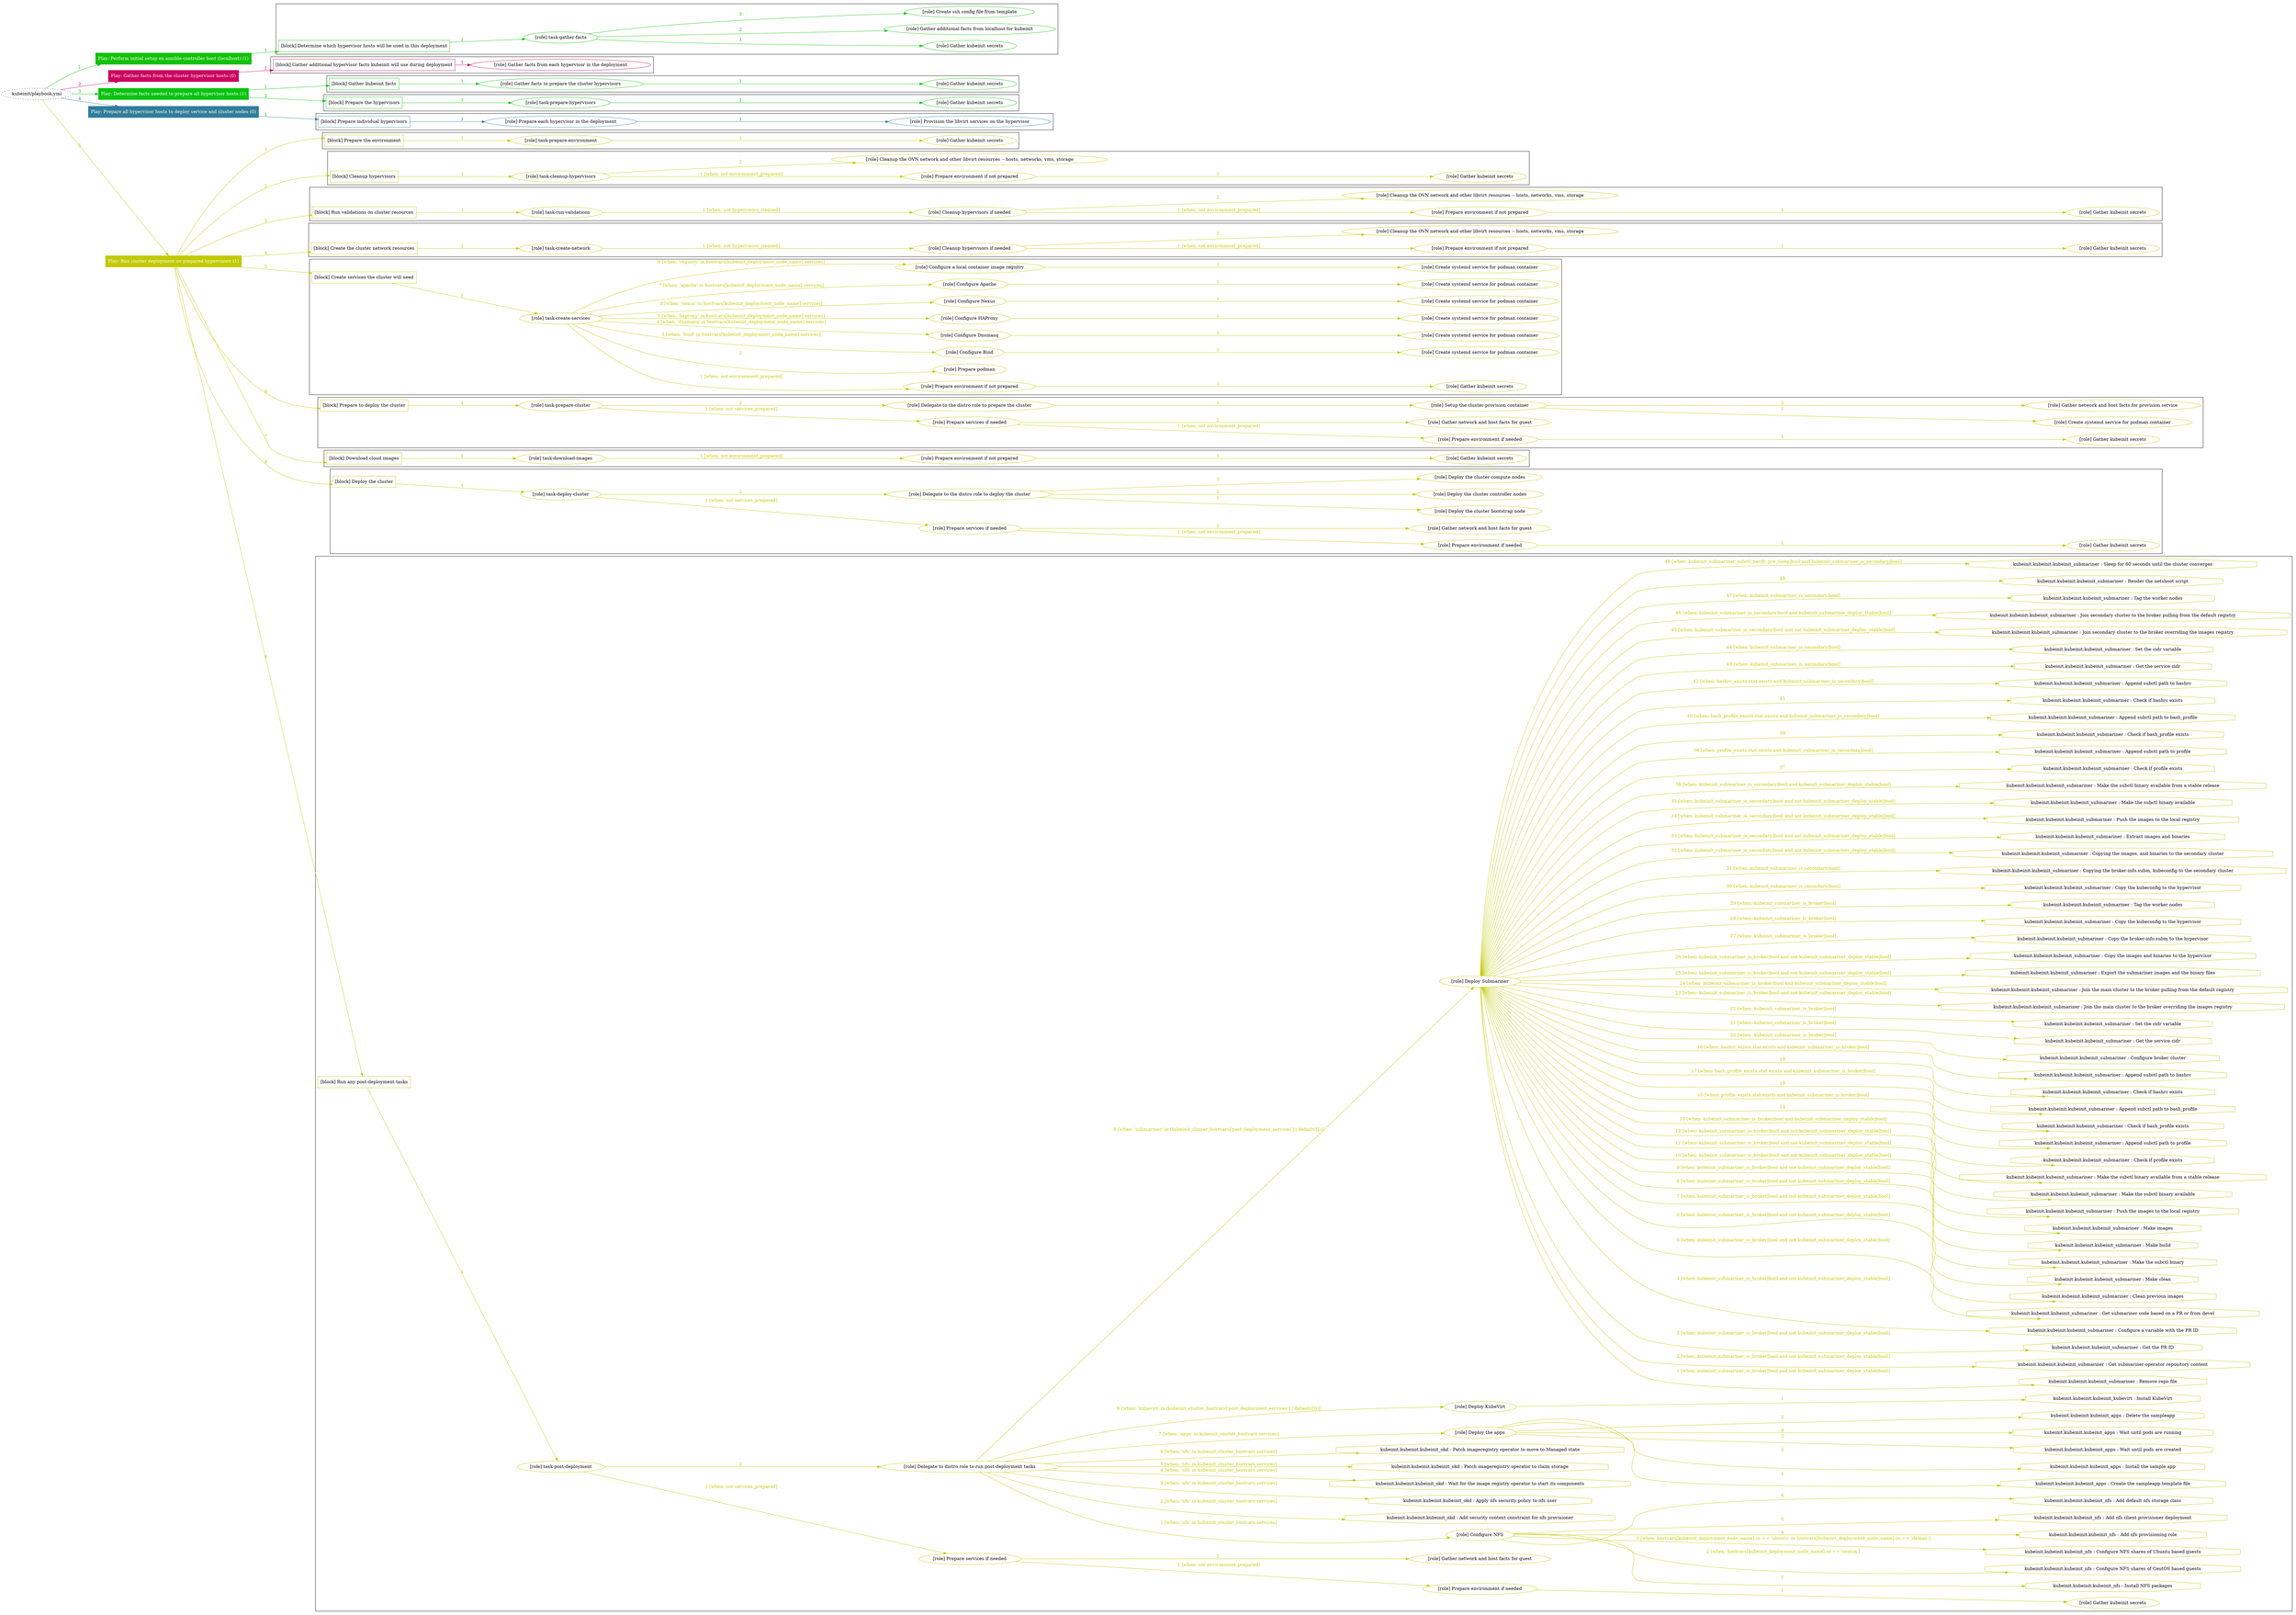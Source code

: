 digraph {
	graph [concentrate=true ordering=in rankdir=LR ratio=fill]
	edge [esep=5 sep=10]
	"kubeinit/playbook.yml" [URL="/home/runner/work/kubeinit/kubeinit/kubeinit/playbook.yml" id=playbook_275a17fe style=dotted]
	"kubeinit/playbook.yml" -> play_07ecd369 [label="1 " color="#14c10b" fontcolor="#14c10b" id=edge_fcadcca6 labeltooltip="1 " tooltip="1 "]
	subgraph "Play: Perform initial setup on ansible-controller host (localhost) (1)" {
		play_07ecd369 [label="Play: Perform initial setup on ansible-controller host (localhost) (1)" URL="/home/runner/work/kubeinit/kubeinit/kubeinit/playbook.yml" color="#14c10b" fontcolor="#ffffff" id=play_07ecd369 shape=box style=filled tooltip=localhost]
		play_07ecd369 -> block_be4ba1b3 [label=1 color="#14c10b" fontcolor="#14c10b" id=edge_d2178da3 labeltooltip=1 tooltip=1]
		subgraph cluster_block_be4ba1b3 {
			block_be4ba1b3 [label="[block] Determine which hypervisor hosts will be used in this deployment" URL="/home/runner/work/kubeinit/kubeinit/kubeinit/playbook.yml" color="#14c10b" id=block_be4ba1b3 labeltooltip="Determine which hypervisor hosts will be used in this deployment" shape=box tooltip="Determine which hypervisor hosts will be used in this deployment"]
			block_be4ba1b3 -> role_c0eb54ee [label="1 " color="#14c10b" fontcolor="#14c10b" id=edge_0819c560 labeltooltip="1 " tooltip="1 "]
			subgraph "task-gather-facts" {
				role_c0eb54ee [label="[role] task-gather-facts" URL="/home/runner/work/kubeinit/kubeinit/kubeinit/playbook.yml" color="#14c10b" id=role_c0eb54ee tooltip="task-gather-facts"]
				role_c0eb54ee -> role_40e759f7 [label="1 " color="#14c10b" fontcolor="#14c10b" id=edge_a2b0afff labeltooltip="1 " tooltip="1 "]
				subgraph "Gather kubeinit secrets" {
					role_40e759f7 [label="[role] Gather kubeinit secrets" URL="/home/runner/.ansible/collections/ansible_collections/kubeinit/kubeinit/roles/kubeinit_prepare/tasks/build_hypervisors_group.yml" color="#14c10b" id=role_40e759f7 tooltip="Gather kubeinit secrets"]
				}
				role_c0eb54ee -> role_2eb6cb75 [label="2 " color="#14c10b" fontcolor="#14c10b" id=edge_18fd7789 labeltooltip="2 " tooltip="2 "]
				subgraph "Gather additional facts from localhost for kubeinit" {
					role_2eb6cb75 [label="[role] Gather additional facts from localhost for kubeinit" URL="/home/runner/.ansible/collections/ansible_collections/kubeinit/kubeinit/roles/kubeinit_prepare/tasks/build_hypervisors_group.yml" color="#14c10b" id=role_2eb6cb75 tooltip="Gather additional facts from localhost for kubeinit"]
				}
				role_c0eb54ee -> role_fff643c0 [label="3 " color="#14c10b" fontcolor="#14c10b" id=edge_caae355f labeltooltip="3 " tooltip="3 "]
				subgraph "Create ssh config file from template" {
					role_fff643c0 [label="[role] Create ssh config file from template" URL="/home/runner/.ansible/collections/ansible_collections/kubeinit/kubeinit/roles/kubeinit_prepare/tasks/build_hypervisors_group.yml" color="#14c10b" id=role_fff643c0 tooltip="Create ssh config file from template"]
				}
			}
		}
	}
	"kubeinit/playbook.yml" -> play_0504ac66 [label="2 " color="#ca025e" fontcolor="#ca025e" id=edge_ca0d1345 labeltooltip="2 " tooltip="2 "]
	subgraph "Play: Gather facts from the cluster hypervisor hosts (0)" {
		play_0504ac66 [label="Play: Gather facts from the cluster hypervisor hosts (0)" URL="/home/runner/work/kubeinit/kubeinit/kubeinit/playbook.yml" color="#ca025e" fontcolor="#ffffff" id=play_0504ac66 shape=box style=filled tooltip="Play: Gather facts from the cluster hypervisor hosts (0)"]
		play_0504ac66 -> block_f780d621 [label=1 color="#ca025e" fontcolor="#ca025e" id=edge_ca176f55 labeltooltip=1 tooltip=1]
		subgraph cluster_block_f780d621 {
			block_f780d621 [label="[block] Gather additional hypervisor facts kubeinit will use during deployment" URL="/home/runner/work/kubeinit/kubeinit/kubeinit/playbook.yml" color="#ca025e" id=block_f780d621 labeltooltip="Gather additional hypervisor facts kubeinit will use during deployment" shape=box tooltip="Gather additional hypervisor facts kubeinit will use during deployment"]
			block_f780d621 -> role_ea5798b0 [label="1 " color="#ca025e" fontcolor="#ca025e" id=edge_87608885 labeltooltip="1 " tooltip="1 "]
			subgraph "Gather facts from each hypervisor in the deployment" {
				role_ea5798b0 [label="[role] Gather facts from each hypervisor in the deployment" URL="/home/runner/work/kubeinit/kubeinit/kubeinit/playbook.yml" color="#ca025e" id=role_ea5798b0 tooltip="Gather facts from each hypervisor in the deployment"]
			}
		}
	}
	"kubeinit/playbook.yml" -> play_68cba06f [label="3 " color="#09c310" fontcolor="#09c310" id=edge_01c6e1c1 labeltooltip="3 " tooltip="3 "]
	subgraph "Play: Determine facts needed to prepare all hypervisor hosts (1)" {
		play_68cba06f [label="Play: Determine facts needed to prepare all hypervisor hosts (1)" URL="/home/runner/work/kubeinit/kubeinit/kubeinit/playbook.yml" color="#09c310" fontcolor="#ffffff" id=play_68cba06f shape=box style=filled tooltip=localhost]
		play_68cba06f -> block_a28c2ab4 [label=1 color="#09c310" fontcolor="#09c310" id=edge_6537af60 labeltooltip=1 tooltip=1]
		subgraph cluster_block_a28c2ab4 {
			block_a28c2ab4 [label="[block] Gather kubeinit facts" URL="/home/runner/work/kubeinit/kubeinit/kubeinit/playbook.yml" color="#09c310" id=block_a28c2ab4 labeltooltip="Gather kubeinit facts" shape=box tooltip="Gather kubeinit facts"]
			block_a28c2ab4 -> role_a00777ed [label="1 " color="#09c310" fontcolor="#09c310" id=edge_bdd0ead7 labeltooltip="1 " tooltip="1 "]
			subgraph "Gather facts to prepare the cluster hypervisors" {
				role_a00777ed [label="[role] Gather facts to prepare the cluster hypervisors" URL="/home/runner/work/kubeinit/kubeinit/kubeinit/playbook.yml" color="#09c310" id=role_a00777ed tooltip="Gather facts to prepare the cluster hypervisors"]
				role_a00777ed -> role_f5538d74 [label="1 " color="#09c310" fontcolor="#09c310" id=edge_7c78128a labeltooltip="1 " tooltip="1 "]
				subgraph "Gather kubeinit secrets" {
					role_f5538d74 [label="[role] Gather kubeinit secrets" URL="/home/runner/.ansible/collections/ansible_collections/kubeinit/kubeinit/roles/kubeinit_prepare/tasks/gather_kubeinit_facts.yml" color="#09c310" id=role_f5538d74 tooltip="Gather kubeinit secrets"]
				}
			}
		}
		play_68cba06f -> block_a6d2dc73 [label=2 color="#09c310" fontcolor="#09c310" id=edge_bf2d0dd6 labeltooltip=2 tooltip=2]
		subgraph cluster_block_a6d2dc73 {
			block_a6d2dc73 [label="[block] Prepare the hypervisors" URL="/home/runner/work/kubeinit/kubeinit/kubeinit/playbook.yml" color="#09c310" id=block_a6d2dc73 labeltooltip="Prepare the hypervisors" shape=box tooltip="Prepare the hypervisors"]
			block_a6d2dc73 -> role_cc0a011f [label="1 " color="#09c310" fontcolor="#09c310" id=edge_f1f84c23 labeltooltip="1 " tooltip="1 "]
			subgraph "task-prepare-hypervisors" {
				role_cc0a011f [label="[role] task-prepare-hypervisors" URL="/home/runner/work/kubeinit/kubeinit/kubeinit/playbook.yml" color="#09c310" id=role_cc0a011f tooltip="task-prepare-hypervisors"]
				role_cc0a011f -> role_782d261c [label="1 " color="#09c310" fontcolor="#09c310" id=edge_67b767c8 labeltooltip="1 " tooltip="1 "]
				subgraph "Gather kubeinit secrets" {
					role_782d261c [label="[role] Gather kubeinit secrets" URL="/home/runner/.ansible/collections/ansible_collections/kubeinit/kubeinit/roles/kubeinit_prepare/tasks/gather_kubeinit_facts.yml" color="#09c310" id=role_782d261c tooltip="Gather kubeinit secrets"]
				}
			}
		}
	}
	"kubeinit/playbook.yml" -> play_539e7c1d [label="4 " color="#317d9b" fontcolor="#317d9b" id=edge_bc3ac860 labeltooltip="4 " tooltip="4 "]
	subgraph "Play: Prepare all hypervisor hosts to deploy service and cluster nodes (0)" {
		play_539e7c1d [label="Play: Prepare all hypervisor hosts to deploy service and cluster nodes (0)" URL="/home/runner/work/kubeinit/kubeinit/kubeinit/playbook.yml" color="#317d9b" fontcolor="#ffffff" id=play_539e7c1d shape=box style=filled tooltip="Play: Prepare all hypervisor hosts to deploy service and cluster nodes (0)"]
		play_539e7c1d -> block_fb8b4014 [label=1 color="#317d9b" fontcolor="#317d9b" id=edge_b528e241 labeltooltip=1 tooltip=1]
		subgraph cluster_block_fb8b4014 {
			block_fb8b4014 [label="[block] Prepare individual hypervisors" URL="/home/runner/work/kubeinit/kubeinit/kubeinit/playbook.yml" color="#317d9b" id=block_fb8b4014 labeltooltip="Prepare individual hypervisors" shape=box tooltip="Prepare individual hypervisors"]
			block_fb8b4014 -> role_f38f3c1f [label="1 " color="#317d9b" fontcolor="#317d9b" id=edge_a1420ef2 labeltooltip="1 " tooltip="1 "]
			subgraph "Prepare each hypervisor in the deployment" {
				role_f38f3c1f [label="[role] Prepare each hypervisor in the deployment" URL="/home/runner/work/kubeinit/kubeinit/kubeinit/playbook.yml" color="#317d9b" id=role_f38f3c1f tooltip="Prepare each hypervisor in the deployment"]
				role_f38f3c1f -> role_a7859e24 [label="1 " color="#317d9b" fontcolor="#317d9b" id=edge_3d1b96c3 labeltooltip="1 " tooltip="1 "]
				subgraph "Provision the libvirt services on the hypervisor" {
					role_a7859e24 [label="[role] Provision the libvirt services on the hypervisor" URL="/home/runner/.ansible/collections/ansible_collections/kubeinit/kubeinit/roles/kubeinit_prepare/tasks/prepare_hypervisor.yml" color="#317d9b" id=role_a7859e24 tooltip="Provision the libvirt services on the hypervisor"]
				}
			}
		}
	}
	"kubeinit/playbook.yml" -> play_a4f353d5 [label="5 " color="#c1ca02" fontcolor="#c1ca02" id=edge_fa47591c labeltooltip="5 " tooltip="5 "]
	subgraph "Play: Run cluster deployment on prepared hypervisors (1)" {
		play_a4f353d5 [label="Play: Run cluster deployment on prepared hypervisors (1)" URL="/home/runner/work/kubeinit/kubeinit/kubeinit/playbook.yml" color="#c1ca02" fontcolor="#ffffff" id=play_a4f353d5 shape=box style=filled tooltip=localhost]
		play_a4f353d5 -> block_99671237 [label=1 color="#c1ca02" fontcolor="#c1ca02" id=edge_5847f1ec labeltooltip=1 tooltip=1]
		subgraph cluster_block_99671237 {
			block_99671237 [label="[block] Prepare the environment" URL="/home/runner/work/kubeinit/kubeinit/kubeinit/playbook.yml" color="#c1ca02" id=block_99671237 labeltooltip="Prepare the environment" shape=box tooltip="Prepare the environment"]
			block_99671237 -> role_baa49fcc [label="1 " color="#c1ca02" fontcolor="#c1ca02" id=edge_7ab155af labeltooltip="1 " tooltip="1 "]
			subgraph "task-prepare-environment" {
				role_baa49fcc [label="[role] task-prepare-environment" URL="/home/runner/work/kubeinit/kubeinit/kubeinit/playbook.yml" color="#c1ca02" id=role_baa49fcc tooltip="task-prepare-environment"]
				role_baa49fcc -> role_2544028d [label="1 " color="#c1ca02" fontcolor="#c1ca02" id=edge_708d5cfa labeltooltip="1 " tooltip="1 "]
				subgraph "Gather kubeinit secrets" {
					role_2544028d [label="[role] Gather kubeinit secrets" URL="/home/runner/.ansible/collections/ansible_collections/kubeinit/kubeinit/roles/kubeinit_prepare/tasks/gather_kubeinit_facts.yml" color="#c1ca02" id=role_2544028d tooltip="Gather kubeinit secrets"]
				}
			}
		}
		play_a4f353d5 -> block_ea08c28a [label=2 color="#c1ca02" fontcolor="#c1ca02" id=edge_7b3060c6 labeltooltip=2 tooltip=2]
		subgraph cluster_block_ea08c28a {
			block_ea08c28a [label="[block] Cleanup hypervisors" URL="/home/runner/work/kubeinit/kubeinit/kubeinit/playbook.yml" color="#c1ca02" id=block_ea08c28a labeltooltip="Cleanup hypervisors" shape=box tooltip="Cleanup hypervisors"]
			block_ea08c28a -> role_ad7c597b [label="1 " color="#c1ca02" fontcolor="#c1ca02" id=edge_8368cc46 labeltooltip="1 " tooltip="1 "]
			subgraph "task-cleanup-hypervisors" {
				role_ad7c597b [label="[role] task-cleanup-hypervisors" URL="/home/runner/work/kubeinit/kubeinit/kubeinit/playbook.yml" color="#c1ca02" id=role_ad7c597b tooltip="task-cleanup-hypervisors"]
				role_ad7c597b -> role_d03ec0ee [label="1 [when: not environment_prepared]" color="#c1ca02" fontcolor="#c1ca02" id=edge_88107525 labeltooltip="1 [when: not environment_prepared]" tooltip="1 [when: not environment_prepared]"]
				subgraph "Prepare environment if not prepared" {
					role_d03ec0ee [label="[role] Prepare environment if not prepared" URL="/home/runner/.ansible/collections/ansible_collections/kubeinit/kubeinit/roles/kubeinit_prepare/tasks/cleanup_hypervisors.yml" color="#c1ca02" id=role_d03ec0ee tooltip="Prepare environment if not prepared"]
					role_d03ec0ee -> role_09169031 [label="1 " color="#c1ca02" fontcolor="#c1ca02" id=edge_c32563ce labeltooltip="1 " tooltip="1 "]
					subgraph "Gather kubeinit secrets" {
						role_09169031 [label="[role] Gather kubeinit secrets" URL="/home/runner/.ansible/collections/ansible_collections/kubeinit/kubeinit/roles/kubeinit_prepare/tasks/gather_kubeinit_facts.yml" color="#c1ca02" id=role_09169031 tooltip="Gather kubeinit secrets"]
					}
				}
				role_ad7c597b -> role_7d64f647 [label="2 " color="#c1ca02" fontcolor="#c1ca02" id=edge_a9a59eff labeltooltip="2 " tooltip="2 "]
				subgraph "Cleanup the OVN network and other libvirt resources -- hosts, networks, vms, storage" {
					role_7d64f647 [label="[role] Cleanup the OVN network and other libvirt resources -- hosts, networks, vms, storage" URL="/home/runner/.ansible/collections/ansible_collections/kubeinit/kubeinit/roles/kubeinit_prepare/tasks/cleanup_hypervisors.yml" color="#c1ca02" id=role_7d64f647 tooltip="Cleanup the OVN network and other libvirt resources -- hosts, networks, vms, storage"]
				}
			}
		}
		play_a4f353d5 -> block_dc7e7d7a [label=3 color="#c1ca02" fontcolor="#c1ca02" id=edge_fb498d2f labeltooltip=3 tooltip=3]
		subgraph cluster_block_dc7e7d7a {
			block_dc7e7d7a [label="[block] Run validations on cluster resources" URL="/home/runner/work/kubeinit/kubeinit/kubeinit/playbook.yml" color="#c1ca02" id=block_dc7e7d7a labeltooltip="Run validations on cluster resources" shape=box tooltip="Run validations on cluster resources"]
			block_dc7e7d7a -> role_7469678d [label="1 " color="#c1ca02" fontcolor="#c1ca02" id=edge_fcd4da8e labeltooltip="1 " tooltip="1 "]
			subgraph "task-run-validations" {
				role_7469678d [label="[role] task-run-validations" URL="/home/runner/work/kubeinit/kubeinit/kubeinit/playbook.yml" color="#c1ca02" id=role_7469678d tooltip="task-run-validations"]
				role_7469678d -> role_55880bbe [label="1 [when: not hypervisors_cleaned]" color="#c1ca02" fontcolor="#c1ca02" id=edge_9ff8bc2c labeltooltip="1 [when: not hypervisors_cleaned]" tooltip="1 [when: not hypervisors_cleaned]"]
				subgraph "Cleanup hypervisors if needed" {
					role_55880bbe [label="[role] Cleanup hypervisors if needed" URL="/home/runner/.ansible/collections/ansible_collections/kubeinit/kubeinit/roles/kubeinit_validations/tasks/main.yml" color="#c1ca02" id=role_55880bbe tooltip="Cleanup hypervisors if needed"]
					role_55880bbe -> role_21d26646 [label="1 [when: not environment_prepared]" color="#c1ca02" fontcolor="#c1ca02" id=edge_f5f73c80 labeltooltip="1 [when: not environment_prepared]" tooltip="1 [when: not environment_prepared]"]
					subgraph "Prepare environment if not prepared" {
						role_21d26646 [label="[role] Prepare environment if not prepared" URL="/home/runner/.ansible/collections/ansible_collections/kubeinit/kubeinit/roles/kubeinit_prepare/tasks/cleanup_hypervisors.yml" color="#c1ca02" id=role_21d26646 tooltip="Prepare environment if not prepared"]
						role_21d26646 -> role_b770c046 [label="1 " color="#c1ca02" fontcolor="#c1ca02" id=edge_0a530aac labeltooltip="1 " tooltip="1 "]
						subgraph "Gather kubeinit secrets" {
							role_b770c046 [label="[role] Gather kubeinit secrets" URL="/home/runner/.ansible/collections/ansible_collections/kubeinit/kubeinit/roles/kubeinit_prepare/tasks/gather_kubeinit_facts.yml" color="#c1ca02" id=role_b770c046 tooltip="Gather kubeinit secrets"]
						}
					}
					role_55880bbe -> role_999a6dd2 [label="2 " color="#c1ca02" fontcolor="#c1ca02" id=edge_d8ef799d labeltooltip="2 " tooltip="2 "]
					subgraph "Cleanup the OVN network and other libvirt resources -- hosts, networks, vms, storage" {
						role_999a6dd2 [label="[role] Cleanup the OVN network and other libvirt resources -- hosts, networks, vms, storage" URL="/home/runner/.ansible/collections/ansible_collections/kubeinit/kubeinit/roles/kubeinit_prepare/tasks/cleanup_hypervisors.yml" color="#c1ca02" id=role_999a6dd2 tooltip="Cleanup the OVN network and other libvirt resources -- hosts, networks, vms, storage"]
					}
				}
			}
		}
		play_a4f353d5 -> block_5a9c0147 [label=4 color="#c1ca02" fontcolor="#c1ca02" id=edge_2a41a1ab labeltooltip=4 tooltip=4]
		subgraph cluster_block_5a9c0147 {
			block_5a9c0147 [label="[block] Create the cluster network resources" URL="/home/runner/work/kubeinit/kubeinit/kubeinit/playbook.yml" color="#c1ca02" id=block_5a9c0147 labeltooltip="Create the cluster network resources" shape=box tooltip="Create the cluster network resources"]
			block_5a9c0147 -> role_7dbd41e2 [label="1 " color="#c1ca02" fontcolor="#c1ca02" id=edge_392d64e6 labeltooltip="1 " tooltip="1 "]
			subgraph "task-create-network" {
				role_7dbd41e2 [label="[role] task-create-network" URL="/home/runner/work/kubeinit/kubeinit/kubeinit/playbook.yml" color="#c1ca02" id=role_7dbd41e2 tooltip="task-create-network"]
				role_7dbd41e2 -> role_090f4b49 [label="1 [when: not hypervisors_cleaned]" color="#c1ca02" fontcolor="#c1ca02" id=edge_604d5480 labeltooltip="1 [when: not hypervisors_cleaned]" tooltip="1 [when: not hypervisors_cleaned]"]
				subgraph "Cleanup hypervisors if needed" {
					role_090f4b49 [label="[role] Cleanup hypervisors if needed" URL="/home/runner/.ansible/collections/ansible_collections/kubeinit/kubeinit/roles/kubeinit_libvirt/tasks/create_network.yml" color="#c1ca02" id=role_090f4b49 tooltip="Cleanup hypervisors if needed"]
					role_090f4b49 -> role_cdfa134a [label="1 [when: not environment_prepared]" color="#c1ca02" fontcolor="#c1ca02" id=edge_3fbe0d98 labeltooltip="1 [when: not environment_prepared]" tooltip="1 [when: not environment_prepared]"]
					subgraph "Prepare environment if not prepared" {
						role_cdfa134a [label="[role] Prepare environment if not prepared" URL="/home/runner/.ansible/collections/ansible_collections/kubeinit/kubeinit/roles/kubeinit_prepare/tasks/cleanup_hypervisors.yml" color="#c1ca02" id=role_cdfa134a tooltip="Prepare environment if not prepared"]
						role_cdfa134a -> role_f405fac8 [label="1 " color="#c1ca02" fontcolor="#c1ca02" id=edge_737fbfd4 labeltooltip="1 " tooltip="1 "]
						subgraph "Gather kubeinit secrets" {
							role_f405fac8 [label="[role] Gather kubeinit secrets" URL="/home/runner/.ansible/collections/ansible_collections/kubeinit/kubeinit/roles/kubeinit_prepare/tasks/gather_kubeinit_facts.yml" color="#c1ca02" id=role_f405fac8 tooltip="Gather kubeinit secrets"]
						}
					}
					role_090f4b49 -> role_69af19e3 [label="2 " color="#c1ca02" fontcolor="#c1ca02" id=edge_62d869b6 labeltooltip="2 " tooltip="2 "]
					subgraph "Cleanup the OVN network and other libvirt resources -- hosts, networks, vms, storage" {
						role_69af19e3 [label="[role] Cleanup the OVN network and other libvirt resources -- hosts, networks, vms, storage" URL="/home/runner/.ansible/collections/ansible_collections/kubeinit/kubeinit/roles/kubeinit_prepare/tasks/cleanup_hypervisors.yml" color="#c1ca02" id=role_69af19e3 tooltip="Cleanup the OVN network and other libvirt resources -- hosts, networks, vms, storage"]
					}
				}
			}
		}
		play_a4f353d5 -> block_30d0695d [label=5 color="#c1ca02" fontcolor="#c1ca02" id=edge_93d43a16 labeltooltip=5 tooltip=5]
		subgraph cluster_block_30d0695d {
			block_30d0695d [label="[block] Create services the cluster will need" URL="/home/runner/work/kubeinit/kubeinit/kubeinit/playbook.yml" color="#c1ca02" id=block_30d0695d labeltooltip="Create services the cluster will need" shape=box tooltip="Create services the cluster will need"]
			block_30d0695d -> role_7387413d [label="1 " color="#c1ca02" fontcolor="#c1ca02" id=edge_d8acf12a labeltooltip="1 " tooltip="1 "]
			subgraph "task-create-services" {
				role_7387413d [label="[role] task-create-services" URL="/home/runner/work/kubeinit/kubeinit/kubeinit/playbook.yml" color="#c1ca02" id=role_7387413d tooltip="task-create-services"]
				role_7387413d -> role_70a956db [label="1 [when: not environment_prepared]" color="#c1ca02" fontcolor="#c1ca02" id=edge_0b7eccd0 labeltooltip="1 [when: not environment_prepared]" tooltip="1 [when: not environment_prepared]"]
				subgraph "Prepare environment if not prepared" {
					role_70a956db [label="[role] Prepare environment if not prepared" URL="/home/runner/.ansible/collections/ansible_collections/kubeinit/kubeinit/roles/kubeinit_services/tasks/main.yml" color="#c1ca02" id=role_70a956db tooltip="Prepare environment if not prepared"]
					role_70a956db -> role_80337a2b [label="1 " color="#c1ca02" fontcolor="#c1ca02" id=edge_f2bfb65b labeltooltip="1 " tooltip="1 "]
					subgraph "Gather kubeinit secrets" {
						role_80337a2b [label="[role] Gather kubeinit secrets" URL="/home/runner/.ansible/collections/ansible_collections/kubeinit/kubeinit/roles/kubeinit_prepare/tasks/gather_kubeinit_facts.yml" color="#c1ca02" id=role_80337a2b tooltip="Gather kubeinit secrets"]
					}
				}
				role_7387413d -> role_07e21c75 [label="2 " color="#c1ca02" fontcolor="#c1ca02" id=edge_a325e824 labeltooltip="2 " tooltip="2 "]
				subgraph "Prepare podman" {
					role_07e21c75 [label="[role] Prepare podman" URL="/home/runner/.ansible/collections/ansible_collections/kubeinit/kubeinit/roles/kubeinit_services/tasks/00_create_service_pod.yml" color="#c1ca02" id=role_07e21c75 tooltip="Prepare podman"]
				}
				role_7387413d -> role_206c4900 [label="3 [when: 'bind' in hostvars[kubeinit_deployment_node_name].services]" color="#c1ca02" fontcolor="#c1ca02" id=edge_730fb22c labeltooltip="3 [when: 'bind' in hostvars[kubeinit_deployment_node_name].services]" tooltip="3 [when: 'bind' in hostvars[kubeinit_deployment_node_name].services]"]
				subgraph "Configure Bind" {
					role_206c4900 [label="[role] Configure Bind" URL="/home/runner/.ansible/collections/ansible_collections/kubeinit/kubeinit/roles/kubeinit_services/tasks/start_services_containers.yml" color="#c1ca02" id=role_206c4900 tooltip="Configure Bind"]
					role_206c4900 -> role_2606432e [label="1 " color="#c1ca02" fontcolor="#c1ca02" id=edge_da636a00 labeltooltip="1 " tooltip="1 "]
					subgraph "Create systemd service for podman container" {
						role_2606432e [label="[role] Create systemd service for podman container" URL="/home/runner/.ansible/collections/ansible_collections/kubeinit/kubeinit/roles/kubeinit_bind/tasks/main.yml" color="#c1ca02" id=role_2606432e tooltip="Create systemd service for podman container"]
					}
				}
				role_7387413d -> role_bb46af50 [label="4 [when: 'dnsmasq' in hostvars[kubeinit_deployment_node_name].services]" color="#c1ca02" fontcolor="#c1ca02" id=edge_e88af007 labeltooltip="4 [when: 'dnsmasq' in hostvars[kubeinit_deployment_node_name].services]" tooltip="4 [when: 'dnsmasq' in hostvars[kubeinit_deployment_node_name].services]"]
				subgraph "Configure Dnsmasq" {
					role_bb46af50 [label="[role] Configure Dnsmasq" URL="/home/runner/.ansible/collections/ansible_collections/kubeinit/kubeinit/roles/kubeinit_services/tasks/start_services_containers.yml" color="#c1ca02" id=role_bb46af50 tooltip="Configure Dnsmasq"]
					role_bb46af50 -> role_bdc881c5 [label="1 " color="#c1ca02" fontcolor="#c1ca02" id=edge_aef54de0 labeltooltip="1 " tooltip="1 "]
					subgraph "Create systemd service for podman container" {
						role_bdc881c5 [label="[role] Create systemd service for podman container" URL="/home/runner/.ansible/collections/ansible_collections/kubeinit/kubeinit/roles/kubeinit_dnsmasq/tasks/main.yml" color="#c1ca02" id=role_bdc881c5 tooltip="Create systemd service for podman container"]
					}
				}
				role_7387413d -> role_ac8dfbf0 [label="5 [when: 'haproxy' in hostvars[kubeinit_deployment_node_name].services]" color="#c1ca02" fontcolor="#c1ca02" id=edge_b88d40d1 labeltooltip="5 [when: 'haproxy' in hostvars[kubeinit_deployment_node_name].services]" tooltip="5 [when: 'haproxy' in hostvars[kubeinit_deployment_node_name].services]"]
				subgraph "Configure HAProxy" {
					role_ac8dfbf0 [label="[role] Configure HAProxy" URL="/home/runner/.ansible/collections/ansible_collections/kubeinit/kubeinit/roles/kubeinit_services/tasks/start_services_containers.yml" color="#c1ca02" id=role_ac8dfbf0 tooltip="Configure HAProxy"]
					role_ac8dfbf0 -> role_93ab9638 [label="1 " color="#c1ca02" fontcolor="#c1ca02" id=edge_a70b0213 labeltooltip="1 " tooltip="1 "]
					subgraph "Create systemd service for podman container" {
						role_93ab9638 [label="[role] Create systemd service for podman container" URL="/home/runner/.ansible/collections/ansible_collections/kubeinit/kubeinit/roles/kubeinit_haproxy/tasks/main.yml" color="#c1ca02" id=role_93ab9638 tooltip="Create systemd service for podman container"]
					}
				}
				role_7387413d -> role_d8516c14 [label="6 [when: 'nexus' in hostvars[kubeinit_deployment_node_name].services]" color="#c1ca02" fontcolor="#c1ca02" id=edge_7ff547b0 labeltooltip="6 [when: 'nexus' in hostvars[kubeinit_deployment_node_name].services]" tooltip="6 [when: 'nexus' in hostvars[kubeinit_deployment_node_name].services]"]
				subgraph "Configure Nexus" {
					role_d8516c14 [label="[role] Configure Nexus" URL="/home/runner/.ansible/collections/ansible_collections/kubeinit/kubeinit/roles/kubeinit_services/tasks/start_services_containers.yml" color="#c1ca02" id=role_d8516c14 tooltip="Configure Nexus"]
					role_d8516c14 -> role_fae1147f [label="1 " color="#c1ca02" fontcolor="#c1ca02" id=edge_fbcf9a76 labeltooltip="1 " tooltip="1 "]
					subgraph "Create systemd service for podman container" {
						role_fae1147f [label="[role] Create systemd service for podman container" URL="/home/runner/.ansible/collections/ansible_collections/kubeinit/kubeinit/roles/kubeinit_nexus/tasks/main.yml" color="#c1ca02" id=role_fae1147f tooltip="Create systemd service for podman container"]
					}
				}
				role_7387413d -> role_ad0e94eb [label="7 [when: 'apache' in hostvars[kubeinit_deployment_node_name].services]" color="#c1ca02" fontcolor="#c1ca02" id=edge_82409999 labeltooltip="7 [when: 'apache' in hostvars[kubeinit_deployment_node_name].services]" tooltip="7 [when: 'apache' in hostvars[kubeinit_deployment_node_name].services]"]
				subgraph "Configure Apache" {
					role_ad0e94eb [label="[role] Configure Apache" URL="/home/runner/.ansible/collections/ansible_collections/kubeinit/kubeinit/roles/kubeinit_services/tasks/start_services_containers.yml" color="#c1ca02" id=role_ad0e94eb tooltip="Configure Apache"]
					role_ad0e94eb -> role_57039eb2 [label="1 " color="#c1ca02" fontcolor="#c1ca02" id=edge_bb0edf82 labeltooltip="1 " tooltip="1 "]
					subgraph "Create systemd service for podman container" {
						role_57039eb2 [label="[role] Create systemd service for podman container" URL="/home/runner/.ansible/collections/ansible_collections/kubeinit/kubeinit/roles/kubeinit_apache/tasks/main.yml" color="#c1ca02" id=role_57039eb2 tooltip="Create systemd service for podman container"]
					}
				}
				role_7387413d -> role_57883008 [label="8 [when: 'registry' in hostvars[kubeinit_deployment_node_name].services]" color="#c1ca02" fontcolor="#c1ca02" id=edge_3d475bb3 labeltooltip="8 [when: 'registry' in hostvars[kubeinit_deployment_node_name].services]" tooltip="8 [when: 'registry' in hostvars[kubeinit_deployment_node_name].services]"]
				subgraph "Configure a local container image registry" {
					role_57883008 [label="[role] Configure a local container image registry" URL="/home/runner/.ansible/collections/ansible_collections/kubeinit/kubeinit/roles/kubeinit_services/tasks/start_services_containers.yml" color="#c1ca02" id=role_57883008 tooltip="Configure a local container image registry"]
					role_57883008 -> role_978c39b1 [label="1 " color="#c1ca02" fontcolor="#c1ca02" id=edge_1a09ba1a labeltooltip="1 " tooltip="1 "]
					subgraph "Create systemd service for podman container" {
						role_978c39b1 [label="[role] Create systemd service for podman container" URL="/home/runner/.ansible/collections/ansible_collections/kubeinit/kubeinit/roles/kubeinit_registry/tasks/main.yml" color="#c1ca02" id=role_978c39b1 tooltip="Create systemd service for podman container"]
					}
				}
			}
		}
		play_a4f353d5 -> block_f1bec3f9 [label=6 color="#c1ca02" fontcolor="#c1ca02" id=edge_015f1400 labeltooltip=6 tooltip=6]
		subgraph cluster_block_f1bec3f9 {
			block_f1bec3f9 [label="[block] Prepare to deploy the cluster" URL="/home/runner/work/kubeinit/kubeinit/kubeinit/playbook.yml" color="#c1ca02" id=block_f1bec3f9 labeltooltip="Prepare to deploy the cluster" shape=box tooltip="Prepare to deploy the cluster"]
			block_f1bec3f9 -> role_0c62de03 [label="1 " color="#c1ca02" fontcolor="#c1ca02" id=edge_9b85f09f labeltooltip="1 " tooltip="1 "]
			subgraph "task-prepare-cluster" {
				role_0c62de03 [label="[role] task-prepare-cluster" URL="/home/runner/work/kubeinit/kubeinit/kubeinit/playbook.yml" color="#c1ca02" id=role_0c62de03 tooltip="task-prepare-cluster"]
				role_0c62de03 -> role_0e428084 [label="1 [when: not services_prepared]" color="#c1ca02" fontcolor="#c1ca02" id=edge_ff4da2a9 labeltooltip="1 [when: not services_prepared]" tooltip="1 [when: not services_prepared]"]
				subgraph "Prepare services if needed" {
					role_0e428084 [label="[role] Prepare services if needed" URL="/home/runner/.ansible/collections/ansible_collections/kubeinit/kubeinit/roles/kubeinit_prepare/tasks/prepare_cluster.yml" color="#c1ca02" id=role_0e428084 tooltip="Prepare services if needed"]
					role_0e428084 -> role_a41c2376 [label="1 [when: not environment_prepared]" color="#c1ca02" fontcolor="#c1ca02" id=edge_482d346e labeltooltip="1 [when: not environment_prepared]" tooltip="1 [when: not environment_prepared]"]
					subgraph "Prepare environment if needed" {
						role_a41c2376 [label="[role] Prepare environment if needed" URL="/home/runner/.ansible/collections/ansible_collections/kubeinit/kubeinit/roles/kubeinit_services/tasks/prepare_services.yml" color="#c1ca02" id=role_a41c2376 tooltip="Prepare environment if needed"]
						role_a41c2376 -> role_29538985 [label="1 " color="#c1ca02" fontcolor="#c1ca02" id=edge_83b81057 labeltooltip="1 " tooltip="1 "]
						subgraph "Gather kubeinit secrets" {
							role_29538985 [label="[role] Gather kubeinit secrets" URL="/home/runner/.ansible/collections/ansible_collections/kubeinit/kubeinit/roles/kubeinit_prepare/tasks/gather_kubeinit_facts.yml" color="#c1ca02" id=role_29538985 tooltip="Gather kubeinit secrets"]
						}
					}
					role_0e428084 -> role_2da03561 [label="2 " color="#c1ca02" fontcolor="#c1ca02" id=edge_fbffe3f9 labeltooltip="2 " tooltip="2 "]
					subgraph "Gather network and host facts for guest" {
						role_2da03561 [label="[role] Gather network and host facts for guest" URL="/home/runner/.ansible/collections/ansible_collections/kubeinit/kubeinit/roles/kubeinit_services/tasks/prepare_services.yml" color="#c1ca02" id=role_2da03561 tooltip="Gather network and host facts for guest"]
					}
				}
				role_0c62de03 -> role_c29e12dd [label="2 " color="#c1ca02" fontcolor="#c1ca02" id=edge_0fb0e850 labeltooltip="2 " tooltip="2 "]
				subgraph "Delegate to the distro role to prepare the cluster" {
					role_c29e12dd [label="[role] Delegate to the distro role to prepare the cluster" URL="/home/runner/.ansible/collections/ansible_collections/kubeinit/kubeinit/roles/kubeinit_prepare/tasks/prepare_cluster.yml" color="#c1ca02" id=role_c29e12dd tooltip="Delegate to the distro role to prepare the cluster"]
					role_c29e12dd -> role_49f8a516 [label="1 " color="#c1ca02" fontcolor="#c1ca02" id=edge_c75078a8 labeltooltip="1 " tooltip="1 "]
					subgraph "Setup the cluster provision container" {
						role_49f8a516 [label="[role] Setup the cluster provision container" URL="/home/runner/.ansible/collections/ansible_collections/kubeinit/kubeinit/roles/kubeinit_okd/tasks/prepare_cluster.yml" color="#c1ca02" id=role_49f8a516 tooltip="Setup the cluster provision container"]
						role_49f8a516 -> role_08db5daa [label="1 " color="#c1ca02" fontcolor="#c1ca02" id=edge_2320658d labeltooltip="1 " tooltip="1 "]
						subgraph "Create systemd service for podman container" {
							role_08db5daa [label="[role] Create systemd service for podman container" URL="/home/runner/.ansible/collections/ansible_collections/kubeinit/kubeinit/roles/kubeinit_services/tasks/create_provision_container.yml" color="#c1ca02" id=role_08db5daa tooltip="Create systemd service for podman container"]
						}
						role_49f8a516 -> role_30231426 [label="2 " color="#c1ca02" fontcolor="#c1ca02" id=edge_d886d55c labeltooltip="2 " tooltip="2 "]
						subgraph "Gather network and host facts for provision service" {
							role_30231426 [label="[role] Gather network and host facts for provision service" URL="/home/runner/.ansible/collections/ansible_collections/kubeinit/kubeinit/roles/kubeinit_services/tasks/create_provision_container.yml" color="#c1ca02" id=role_30231426 tooltip="Gather network and host facts for provision service"]
						}
					}
				}
			}
		}
		play_a4f353d5 -> block_2c5ba0d4 [label=7 color="#c1ca02" fontcolor="#c1ca02" id=edge_e5825d9c labeltooltip=7 tooltip=7]
		subgraph cluster_block_2c5ba0d4 {
			block_2c5ba0d4 [label="[block] Download cloud images" URL="/home/runner/work/kubeinit/kubeinit/kubeinit/playbook.yml" color="#c1ca02" id=block_2c5ba0d4 labeltooltip="Download cloud images" shape=box tooltip="Download cloud images"]
			block_2c5ba0d4 -> role_71d96ac0 [label="1 " color="#c1ca02" fontcolor="#c1ca02" id=edge_f71f49bc labeltooltip="1 " tooltip="1 "]
			subgraph "task-download-images" {
				role_71d96ac0 [label="[role] task-download-images" URL="/home/runner/work/kubeinit/kubeinit/kubeinit/playbook.yml" color="#c1ca02" id=role_71d96ac0 tooltip="task-download-images"]
				role_71d96ac0 -> role_aded4397 [label="1 [when: not environment_prepared]" color="#c1ca02" fontcolor="#c1ca02" id=edge_6519fa9c labeltooltip="1 [when: not environment_prepared]" tooltip="1 [when: not environment_prepared]"]
				subgraph "Prepare environment if not prepared" {
					role_aded4397 [label="[role] Prepare environment if not prepared" URL="/home/runner/.ansible/collections/ansible_collections/kubeinit/kubeinit/roles/kubeinit_libvirt/tasks/download_cloud_images.yml" color="#c1ca02" id=role_aded4397 tooltip="Prepare environment if not prepared"]
					role_aded4397 -> role_1cb925f4 [label="1 " color="#c1ca02" fontcolor="#c1ca02" id=edge_3ab0af5e labeltooltip="1 " tooltip="1 "]
					subgraph "Gather kubeinit secrets" {
						role_1cb925f4 [label="[role] Gather kubeinit secrets" URL="/home/runner/.ansible/collections/ansible_collections/kubeinit/kubeinit/roles/kubeinit_prepare/tasks/gather_kubeinit_facts.yml" color="#c1ca02" id=role_1cb925f4 tooltip="Gather kubeinit secrets"]
					}
				}
			}
		}
		play_a4f353d5 -> block_a61b84a8 [label=8 color="#c1ca02" fontcolor="#c1ca02" id=edge_3f4a3527 labeltooltip=8 tooltip=8]
		subgraph cluster_block_a61b84a8 {
			block_a61b84a8 [label="[block] Deploy the cluster" URL="/home/runner/work/kubeinit/kubeinit/kubeinit/playbook.yml" color="#c1ca02" id=block_a61b84a8 labeltooltip="Deploy the cluster" shape=box tooltip="Deploy the cluster"]
			block_a61b84a8 -> role_1fbe99e4 [label="1 " color="#c1ca02" fontcolor="#c1ca02" id=edge_daebf992 labeltooltip="1 " tooltip="1 "]
			subgraph "task-deploy-cluster" {
				role_1fbe99e4 [label="[role] task-deploy-cluster" URL="/home/runner/work/kubeinit/kubeinit/kubeinit/playbook.yml" color="#c1ca02" id=role_1fbe99e4 tooltip="task-deploy-cluster"]
				role_1fbe99e4 -> role_7f9b382b [label="1 [when: not services_prepared]" color="#c1ca02" fontcolor="#c1ca02" id=edge_52e40a39 labeltooltip="1 [when: not services_prepared]" tooltip="1 [when: not services_prepared]"]
				subgraph "Prepare services if needed" {
					role_7f9b382b [label="[role] Prepare services if needed" URL="/home/runner/.ansible/collections/ansible_collections/kubeinit/kubeinit/roles/kubeinit_prepare/tasks/deploy_cluster.yml" color="#c1ca02" id=role_7f9b382b tooltip="Prepare services if needed"]
					role_7f9b382b -> role_00e5a8a7 [label="1 [when: not environment_prepared]" color="#c1ca02" fontcolor="#c1ca02" id=edge_1a98c6fc labeltooltip="1 [when: not environment_prepared]" tooltip="1 [when: not environment_prepared]"]
					subgraph "Prepare environment if needed" {
						role_00e5a8a7 [label="[role] Prepare environment if needed" URL="/home/runner/.ansible/collections/ansible_collections/kubeinit/kubeinit/roles/kubeinit_services/tasks/prepare_services.yml" color="#c1ca02" id=role_00e5a8a7 tooltip="Prepare environment if needed"]
						role_00e5a8a7 -> role_52b88b48 [label="1 " color="#c1ca02" fontcolor="#c1ca02" id=edge_053d1a92 labeltooltip="1 " tooltip="1 "]
						subgraph "Gather kubeinit secrets" {
							role_52b88b48 [label="[role] Gather kubeinit secrets" URL="/home/runner/.ansible/collections/ansible_collections/kubeinit/kubeinit/roles/kubeinit_prepare/tasks/gather_kubeinit_facts.yml" color="#c1ca02" id=role_52b88b48 tooltip="Gather kubeinit secrets"]
						}
					}
					role_7f9b382b -> role_b9f5e17a [label="2 " color="#c1ca02" fontcolor="#c1ca02" id=edge_9c2edc6f labeltooltip="2 " tooltip="2 "]
					subgraph "Gather network and host facts for guest" {
						role_b9f5e17a [label="[role] Gather network and host facts for guest" URL="/home/runner/.ansible/collections/ansible_collections/kubeinit/kubeinit/roles/kubeinit_services/tasks/prepare_services.yml" color="#c1ca02" id=role_b9f5e17a tooltip="Gather network and host facts for guest"]
					}
				}
				role_1fbe99e4 -> role_419a0ed9 [label="2 " color="#c1ca02" fontcolor="#c1ca02" id=edge_accb286b labeltooltip="2 " tooltip="2 "]
				subgraph "Delegate to the distro role to deploy the cluster" {
					role_419a0ed9 [label="[role] Delegate to the distro role to deploy the cluster" URL="/home/runner/.ansible/collections/ansible_collections/kubeinit/kubeinit/roles/kubeinit_prepare/tasks/deploy_cluster.yml" color="#c1ca02" id=role_419a0ed9 tooltip="Delegate to the distro role to deploy the cluster"]
					role_419a0ed9 -> role_ae9fae9b [label="1 " color="#c1ca02" fontcolor="#c1ca02" id=edge_745a1213 labeltooltip="1 " tooltip="1 "]
					subgraph "Deploy the cluster bootstrap node" {
						role_ae9fae9b [label="[role] Deploy the cluster bootstrap node" URL="/home/runner/.ansible/collections/ansible_collections/kubeinit/kubeinit/roles/kubeinit_okd/tasks/main.yml" color="#c1ca02" id=role_ae9fae9b tooltip="Deploy the cluster bootstrap node"]
					}
					role_419a0ed9 -> role_f2241825 [label="2 " color="#c1ca02" fontcolor="#c1ca02" id=edge_81cc5221 labeltooltip="2 " tooltip="2 "]
					subgraph "Deploy the cluster controller nodes" {
						role_f2241825 [label="[role] Deploy the cluster controller nodes" URL="/home/runner/.ansible/collections/ansible_collections/kubeinit/kubeinit/roles/kubeinit_okd/tasks/main.yml" color="#c1ca02" id=role_f2241825 tooltip="Deploy the cluster controller nodes"]
					}
					role_419a0ed9 -> role_5ff5b729 [label="3 " color="#c1ca02" fontcolor="#c1ca02" id=edge_d8e10b80 labeltooltip="3 " tooltip="3 "]
					subgraph "Deploy the cluster compute nodes" {
						role_5ff5b729 [label="[role] Deploy the cluster compute nodes" URL="/home/runner/.ansible/collections/ansible_collections/kubeinit/kubeinit/roles/kubeinit_okd/tasks/main.yml" color="#c1ca02" id=role_5ff5b729 tooltip="Deploy the cluster compute nodes"]
					}
				}
			}
		}
		play_a4f353d5 -> block_bde0c449 [label=9 color="#c1ca02" fontcolor="#c1ca02" id=edge_f071e9e0 labeltooltip=9 tooltip=9]
		subgraph cluster_block_bde0c449 {
			block_bde0c449 [label="[block] Run any post-deployment tasks" URL="/home/runner/work/kubeinit/kubeinit/kubeinit/playbook.yml" color="#c1ca02" id=block_bde0c449 labeltooltip="Run any post-deployment tasks" shape=box tooltip="Run any post-deployment tasks"]
			block_bde0c449 -> role_ba22b91d [label="1 " color="#c1ca02" fontcolor="#c1ca02" id=edge_1d59f8c4 labeltooltip="1 " tooltip="1 "]
			subgraph "task-post-deployment" {
				role_ba22b91d [label="[role] task-post-deployment" URL="/home/runner/work/kubeinit/kubeinit/kubeinit/playbook.yml" color="#c1ca02" id=role_ba22b91d tooltip="task-post-deployment"]
				role_ba22b91d -> role_20526e47 [label="1 [when: not services_prepared]" color="#c1ca02" fontcolor="#c1ca02" id=edge_39ad864c labeltooltip="1 [when: not services_prepared]" tooltip="1 [when: not services_prepared]"]
				subgraph "Prepare services if needed" {
					role_20526e47 [label="[role] Prepare services if needed" URL="/home/runner/.ansible/collections/ansible_collections/kubeinit/kubeinit/roles/kubeinit_prepare/tasks/post_deployment.yml" color="#c1ca02" id=role_20526e47 tooltip="Prepare services if needed"]
					role_20526e47 -> role_0c318fc2 [label="1 [when: not environment_prepared]" color="#c1ca02" fontcolor="#c1ca02" id=edge_59b37fa2 labeltooltip="1 [when: not environment_prepared]" tooltip="1 [when: not environment_prepared]"]
					subgraph "Prepare environment if needed" {
						role_0c318fc2 [label="[role] Prepare environment if needed" URL="/home/runner/.ansible/collections/ansible_collections/kubeinit/kubeinit/roles/kubeinit_services/tasks/prepare_services.yml" color="#c1ca02" id=role_0c318fc2 tooltip="Prepare environment if needed"]
						role_0c318fc2 -> role_281e5305 [label="1 " color="#c1ca02" fontcolor="#c1ca02" id=edge_620a0de5 labeltooltip="1 " tooltip="1 "]
						subgraph "Gather kubeinit secrets" {
							role_281e5305 [label="[role] Gather kubeinit secrets" URL="/home/runner/.ansible/collections/ansible_collections/kubeinit/kubeinit/roles/kubeinit_prepare/tasks/gather_kubeinit_facts.yml" color="#c1ca02" id=role_281e5305 tooltip="Gather kubeinit secrets"]
						}
					}
					role_20526e47 -> role_21905d3b [label="2 " color="#c1ca02" fontcolor="#c1ca02" id=edge_3b5425b3 labeltooltip="2 " tooltip="2 "]
					subgraph "Gather network and host facts for guest" {
						role_21905d3b [label="[role] Gather network and host facts for guest" URL="/home/runner/.ansible/collections/ansible_collections/kubeinit/kubeinit/roles/kubeinit_services/tasks/prepare_services.yml" color="#c1ca02" id=role_21905d3b tooltip="Gather network and host facts for guest"]
					}
				}
				role_ba22b91d -> role_4f4a9dcd [label="2 " color="#c1ca02" fontcolor="#c1ca02" id=edge_430524c7 labeltooltip="2 " tooltip="2 "]
				subgraph "Delegate to distro role to run post-deployment tasks" {
					role_4f4a9dcd [label="[role] Delegate to distro role to run post-deployment tasks" URL="/home/runner/.ansible/collections/ansible_collections/kubeinit/kubeinit/roles/kubeinit_prepare/tasks/post_deployment.yml" color="#c1ca02" id=role_4f4a9dcd tooltip="Delegate to distro role to run post-deployment tasks"]
					role_4f4a9dcd -> role_68f341d8 [label="1 [when: 'nfs' in kubeinit_cluster_hostvars.services]" color="#c1ca02" fontcolor="#c1ca02" id=edge_1fb398bb labeltooltip="1 [when: 'nfs' in kubeinit_cluster_hostvars.services]" tooltip="1 [when: 'nfs' in kubeinit_cluster_hostvars.services]"]
					subgraph "Configure NFS" {
						role_68f341d8 [label="[role] Configure NFS" URL="/home/runner/.ansible/collections/ansible_collections/kubeinit/kubeinit/roles/kubeinit_okd/tasks/post_deployment_tasks.yml" color="#c1ca02" id=role_68f341d8 tooltip="Configure NFS"]
						task_ae335db4 [label="kubeinit.kubeinit.kubeinit_nfs : Install NFS packages" URL="/home/runner/.ansible/collections/ansible_collections/kubeinit/kubeinit/roles/kubeinit_nfs/tasks/main.yml" color="#c1ca02" id=task_ae335db4 shape=octagon tooltip="kubeinit.kubeinit.kubeinit_nfs : Install NFS packages"]
						role_68f341d8 -> task_ae335db4 [label="1 " color="#c1ca02" fontcolor="#c1ca02" id=edge_7e1b3f5a labeltooltip="1 " tooltip="1 "]
						task_4f2bcedb [label="kubeinit.kubeinit.kubeinit_nfs : Configure NFS shares of CentOS based guests" URL="/home/runner/.ansible/collections/ansible_collections/kubeinit/kubeinit/roles/kubeinit_nfs/tasks/main.yml" color="#c1ca02" id=task_4f2bcedb shape=octagon tooltip="kubeinit.kubeinit.kubeinit_nfs : Configure NFS shares of CentOS based guests"]
						role_68f341d8 -> task_4f2bcedb [label="2 [when: hostvars[kubeinit_deployment_node_name].os == 'centos']" color="#c1ca02" fontcolor="#c1ca02" id=edge_59e75364 labeltooltip="2 [when: hostvars[kubeinit_deployment_node_name].os == 'centos']" tooltip="2 [when: hostvars[kubeinit_deployment_node_name].os == 'centos']"]
						task_cba3f904 [label="kubeinit.kubeinit.kubeinit_nfs : Configure NFS shares of Ubuntu based guests" URL="/home/runner/.ansible/collections/ansible_collections/kubeinit/kubeinit/roles/kubeinit_nfs/tasks/main.yml" color="#c1ca02" id=task_cba3f904 shape=octagon tooltip="kubeinit.kubeinit.kubeinit_nfs : Configure NFS shares of Ubuntu based guests"]
						role_68f341d8 -> task_cba3f904 [label="3 [when: hostvars[kubeinit_deployment_node_name].os == 'ubuntu' or hostvars[kubeinit_deployment_node_name].os == 'debian']" color="#c1ca02" fontcolor="#c1ca02" id=edge_4df18671 labeltooltip="3 [when: hostvars[kubeinit_deployment_node_name].os == 'ubuntu' or hostvars[kubeinit_deployment_node_name].os == 'debian']" tooltip="3 [when: hostvars[kubeinit_deployment_node_name].os == 'ubuntu' or hostvars[kubeinit_deployment_node_name].os == 'debian']"]
						task_9b2c8257 [label="kubeinit.kubeinit.kubeinit_nfs : Add nfs provisioning role" URL="/home/runner/.ansible/collections/ansible_collections/kubeinit/kubeinit/roles/kubeinit_nfs/tasks/main.yml" color="#c1ca02" id=task_9b2c8257 shape=octagon tooltip="kubeinit.kubeinit.kubeinit_nfs : Add nfs provisioning role"]
						role_68f341d8 -> task_9b2c8257 [label="4 " color="#c1ca02" fontcolor="#c1ca02" id=edge_d0c50904 labeltooltip="4 " tooltip="4 "]
						task_ca14d457 [label="kubeinit.kubeinit.kubeinit_nfs : Add nfs client provisioner deployment" URL="/home/runner/.ansible/collections/ansible_collections/kubeinit/kubeinit/roles/kubeinit_nfs/tasks/main.yml" color="#c1ca02" id=task_ca14d457 shape=octagon tooltip="kubeinit.kubeinit.kubeinit_nfs : Add nfs client provisioner deployment"]
						role_68f341d8 -> task_ca14d457 [label="5 " color="#c1ca02" fontcolor="#c1ca02" id=edge_7dcc4654 labeltooltip="5 " tooltip="5 "]
						task_c07d7c35 [label="kubeinit.kubeinit.kubeinit_nfs : Add default nfs storage class" URL="/home/runner/.ansible/collections/ansible_collections/kubeinit/kubeinit/roles/kubeinit_nfs/tasks/main.yml" color="#c1ca02" id=task_c07d7c35 shape=octagon tooltip="kubeinit.kubeinit.kubeinit_nfs : Add default nfs storage class"]
						role_68f341d8 -> task_c07d7c35 [label="6 " color="#c1ca02" fontcolor="#c1ca02" id=edge_94f41b89 labeltooltip="6 " tooltip="6 "]
					}
					task_0f26e3ef [label="kubeinit.kubeinit.kubeinit_okd : Add security context constraint for nfs provisioner" URL="/home/runner/.ansible/collections/ansible_collections/kubeinit/kubeinit/roles/kubeinit_okd/tasks/post_deployment_tasks.yml" color="#c1ca02" id=task_0f26e3ef shape=octagon tooltip="kubeinit.kubeinit.kubeinit_okd : Add security context constraint for nfs provisioner"]
					role_4f4a9dcd -> task_0f26e3ef [label="2 [when: 'nfs' in kubeinit_cluster_hostvars.services]" color="#c1ca02" fontcolor="#c1ca02" id=edge_5f327ef3 labeltooltip="2 [when: 'nfs' in kubeinit_cluster_hostvars.services]" tooltip="2 [when: 'nfs' in kubeinit_cluster_hostvars.services]"]
					task_dcb8352b [label="kubeinit.kubeinit.kubeinit_okd : Apply nfs security policy to nfs user" URL="/home/runner/.ansible/collections/ansible_collections/kubeinit/kubeinit/roles/kubeinit_okd/tasks/post_deployment_tasks.yml" color="#c1ca02" id=task_dcb8352b shape=octagon tooltip="kubeinit.kubeinit.kubeinit_okd : Apply nfs security policy to nfs user"]
					role_4f4a9dcd -> task_dcb8352b [label="3 [when: 'nfs' in kubeinit_cluster_hostvars.services]" color="#c1ca02" fontcolor="#c1ca02" id=edge_5cdfe2c4 labeltooltip="3 [when: 'nfs' in kubeinit_cluster_hostvars.services]" tooltip="3 [when: 'nfs' in kubeinit_cluster_hostvars.services]"]
					task_e2b59b06 [label="kubeinit.kubeinit.kubeinit_okd : Wait for the image registry operator to start its components" URL="/home/runner/.ansible/collections/ansible_collections/kubeinit/kubeinit/roles/kubeinit_okd/tasks/post_deployment_tasks.yml" color="#c1ca02" id=task_e2b59b06 shape=octagon tooltip="kubeinit.kubeinit.kubeinit_okd : Wait for the image registry operator to start its components"]
					role_4f4a9dcd -> task_e2b59b06 [label="4 [when: 'nfs' in kubeinit_cluster_hostvars.services]" color="#c1ca02" fontcolor="#c1ca02" id=edge_649eb445 labeltooltip="4 [when: 'nfs' in kubeinit_cluster_hostvars.services]" tooltip="4 [when: 'nfs' in kubeinit_cluster_hostvars.services]"]
					task_3dc9356e [label="kubeinit.kubeinit.kubeinit_okd : Patch imageregistry operator to claim storage" URL="/home/runner/.ansible/collections/ansible_collections/kubeinit/kubeinit/roles/kubeinit_okd/tasks/post_deployment_tasks.yml" color="#c1ca02" id=task_3dc9356e shape=octagon tooltip="kubeinit.kubeinit.kubeinit_okd : Patch imageregistry operator to claim storage"]
					role_4f4a9dcd -> task_3dc9356e [label="5 [when: 'nfs' in kubeinit_cluster_hostvars.services]" color="#c1ca02" fontcolor="#c1ca02" id=edge_2372da53 labeltooltip="5 [when: 'nfs' in kubeinit_cluster_hostvars.services]" tooltip="5 [when: 'nfs' in kubeinit_cluster_hostvars.services]"]
					task_01df0728 [label="kubeinit.kubeinit.kubeinit_okd : Patch imageregistry operator to move to Managed state" URL="/home/runner/.ansible/collections/ansible_collections/kubeinit/kubeinit/roles/kubeinit_okd/tasks/post_deployment_tasks.yml" color="#c1ca02" id=task_01df0728 shape=octagon tooltip="kubeinit.kubeinit.kubeinit_okd : Patch imageregistry operator to move to Managed state"]
					role_4f4a9dcd -> task_01df0728 [label="6 [when: 'nfs' in kubeinit_cluster_hostvars.services]" color="#c1ca02" fontcolor="#c1ca02" id=edge_d2576f0e labeltooltip="6 [when: 'nfs' in kubeinit_cluster_hostvars.services]" tooltip="6 [when: 'nfs' in kubeinit_cluster_hostvars.services]"]
					role_4f4a9dcd -> role_7935cc58 [label="7 [when: 'apps' in kubeinit_cluster_hostvars.services]" color="#c1ca02" fontcolor="#c1ca02" id=edge_52bcc7b8 labeltooltip="7 [when: 'apps' in kubeinit_cluster_hostvars.services]" tooltip="7 [when: 'apps' in kubeinit_cluster_hostvars.services]"]
					subgraph "Deploy the apps" {
						role_7935cc58 [label="[role] Deploy the apps" URL="/home/runner/.ansible/collections/ansible_collections/kubeinit/kubeinit/roles/kubeinit_okd/tasks/post_deployment_tasks.yml" color="#c1ca02" id=role_7935cc58 tooltip="Deploy the apps"]
						task_291bd250 [label="kubeinit.kubeinit.kubeinit_apps : Create the sampleapp template file" URL="/home/runner/.ansible/collections/ansible_collections/kubeinit/kubeinit/roles/kubeinit_apps/tasks/sampleapp.yml" color="#c1ca02" id=task_291bd250 shape=octagon tooltip="kubeinit.kubeinit.kubeinit_apps : Create the sampleapp template file"]
						role_7935cc58 -> task_291bd250 [label="1 " color="#c1ca02" fontcolor="#c1ca02" id=edge_14a5fd87 labeltooltip="1 " tooltip="1 "]
						task_b7cf09a8 [label="kubeinit.kubeinit.kubeinit_apps : Install the sample app" URL="/home/runner/.ansible/collections/ansible_collections/kubeinit/kubeinit/roles/kubeinit_apps/tasks/sampleapp.yml" color="#c1ca02" id=task_b7cf09a8 shape=octagon tooltip="kubeinit.kubeinit.kubeinit_apps : Install the sample app"]
						role_7935cc58 -> task_b7cf09a8 [label="2 " color="#c1ca02" fontcolor="#c1ca02" id=edge_82895767 labeltooltip="2 " tooltip="2 "]
						task_85277462 [label="kubeinit.kubeinit.kubeinit_apps : Wait until pods are created" URL="/home/runner/.ansible/collections/ansible_collections/kubeinit/kubeinit/roles/kubeinit_apps/tasks/sampleapp.yml" color="#c1ca02" id=task_85277462 shape=octagon tooltip="kubeinit.kubeinit.kubeinit_apps : Wait until pods are created"]
						role_7935cc58 -> task_85277462 [label="3 " color="#c1ca02" fontcolor="#c1ca02" id=edge_284f2e02 labeltooltip="3 " tooltip="3 "]
						task_c80c5049 [label="kubeinit.kubeinit.kubeinit_apps : Wait until pods are running" URL="/home/runner/.ansible/collections/ansible_collections/kubeinit/kubeinit/roles/kubeinit_apps/tasks/sampleapp.yml" color="#c1ca02" id=task_c80c5049 shape=octagon tooltip="kubeinit.kubeinit.kubeinit_apps : Wait until pods are running"]
						role_7935cc58 -> task_c80c5049 [label="4 " color="#c1ca02" fontcolor="#c1ca02" id=edge_27b88567 labeltooltip="4 " tooltip="4 "]
						task_05d9aaea [label="kubeinit.kubeinit.kubeinit_apps : Delete the sampleapp" URL="/home/runner/.ansible/collections/ansible_collections/kubeinit/kubeinit/roles/kubeinit_apps/tasks/sampleapp.yml" color="#c1ca02" id=task_05d9aaea shape=octagon tooltip="kubeinit.kubeinit.kubeinit_apps : Delete the sampleapp"]
						role_7935cc58 -> task_05d9aaea [label="5 " color="#c1ca02" fontcolor="#c1ca02" id=edge_90c4175f labeltooltip="5 " tooltip="5 "]
					}
					role_4f4a9dcd -> role_622fcd64 [label="8 [when: 'kubevirt' in (kubeinit_cluster_hostvars['post_deployment_services'] | default([]))]" color="#c1ca02" fontcolor="#c1ca02" id=edge_c1ca6f8b labeltooltip="8 [when: 'kubevirt' in (kubeinit_cluster_hostvars['post_deployment_services'] | default([]))]" tooltip="8 [when: 'kubevirt' in (kubeinit_cluster_hostvars['post_deployment_services'] | default([]))]"]
					subgraph "Deploy KubeVirt" {
						role_622fcd64 [label="[role] Deploy KubeVirt" URL="/home/runner/.ansible/collections/ansible_collections/kubeinit/kubeinit/roles/kubeinit_okd/tasks/post_deployment_tasks.yml" color="#c1ca02" id=role_622fcd64 tooltip="Deploy KubeVirt"]
						task_81ab29f6 [label="kubeinit.kubeinit.kubeinit_kubevirt : Install KubeVirt" URL="/home/runner/.ansible/collections/ansible_collections/kubeinit/kubeinit/roles/kubeinit_kubevirt/tasks/main.yml" color="#c1ca02" id=task_81ab29f6 shape=octagon tooltip="kubeinit.kubeinit.kubeinit_kubevirt : Install KubeVirt"]
						role_622fcd64 -> task_81ab29f6 [label="1 " color="#c1ca02" fontcolor="#c1ca02" id=edge_eb3a487c labeltooltip="1 " tooltip="1 "]
					}
					role_4f4a9dcd -> role_f3ceae3a [label="9 [when: 'submariner' in (kubeinit_cluster_hostvars['post_deployment_services'] | default([]))]" color="#c1ca02" fontcolor="#c1ca02" id=edge_2324a957 labeltooltip="9 [when: 'submariner' in (kubeinit_cluster_hostvars['post_deployment_services'] | default([]))]" tooltip="9 [when: 'submariner' in (kubeinit_cluster_hostvars['post_deployment_services'] | default([]))]"]
					subgraph "Deploy Submariner" {
						role_f3ceae3a [label="[role] Deploy Submariner" URL="/home/runner/.ansible/collections/ansible_collections/kubeinit/kubeinit/roles/kubeinit_okd/tasks/post_deployment_tasks.yml" color="#c1ca02" id=role_f3ceae3a tooltip="Deploy Submariner"]
						task_e3d8b104 [label="kubeinit.kubeinit.kubeinit_submariner : Remove repo file" URL="/home/runner/.ansible/collections/ansible_collections/kubeinit/kubeinit/roles/kubeinit_submariner/tasks/00_broker_deployment.yml" color="#c1ca02" id=task_e3d8b104 shape=octagon tooltip="kubeinit.kubeinit.kubeinit_submariner : Remove repo file"]
						role_f3ceae3a -> task_e3d8b104 [label="1 [when: kubeinit_submariner_is_broker|bool and not kubeinit_submariner_deploy_stable|bool]" color="#c1ca02" fontcolor="#c1ca02" id=edge_6074b3c1 labeltooltip="1 [when: kubeinit_submariner_is_broker|bool and not kubeinit_submariner_deploy_stable|bool]" tooltip="1 [when: kubeinit_submariner_is_broker|bool and not kubeinit_submariner_deploy_stable|bool]"]
						task_d851d110 [label="kubeinit.kubeinit.kubeinit_submariner : Get submariner-operator repository content" URL="/home/runner/.ansible/collections/ansible_collections/kubeinit/kubeinit/roles/kubeinit_submariner/tasks/00_broker_deployment.yml" color="#c1ca02" id=task_d851d110 shape=octagon tooltip="kubeinit.kubeinit.kubeinit_submariner : Get submariner-operator repository content"]
						role_f3ceae3a -> task_d851d110 [label="2 [when: kubeinit_submariner_is_broker|bool and not kubeinit_submariner_deploy_stable|bool]" color="#c1ca02" fontcolor="#c1ca02" id=edge_831670a6 labeltooltip="2 [when: kubeinit_submariner_is_broker|bool and not kubeinit_submariner_deploy_stable|bool]" tooltip="2 [when: kubeinit_submariner_is_broker|bool and not kubeinit_submariner_deploy_stable|bool]"]
						task_0b4d6332 [label="kubeinit.kubeinit.kubeinit_submariner : Get the PR ID" URL="/home/runner/.ansible/collections/ansible_collections/kubeinit/kubeinit/roles/kubeinit_submariner/tasks/00_broker_deployment.yml" color="#c1ca02" id=task_0b4d6332 shape=octagon tooltip="kubeinit.kubeinit.kubeinit_submariner : Get the PR ID"]
						role_f3ceae3a -> task_0b4d6332 [label="3 [when: kubeinit_submariner_is_broker|bool and not kubeinit_submariner_deploy_stable|bool]" color="#c1ca02" fontcolor="#c1ca02" id=edge_b8205e4d labeltooltip="3 [when: kubeinit_submariner_is_broker|bool and not kubeinit_submariner_deploy_stable|bool]" tooltip="3 [when: kubeinit_submariner_is_broker|bool and not kubeinit_submariner_deploy_stable|bool]"]
						task_f760e95e [label="kubeinit.kubeinit.kubeinit_submariner : Configure a variable with the PR ID" URL="/home/runner/.ansible/collections/ansible_collections/kubeinit/kubeinit/roles/kubeinit_submariner/tasks/00_broker_deployment.yml" color="#c1ca02" id=task_f760e95e shape=octagon tooltip="kubeinit.kubeinit.kubeinit_submariner : Configure a variable with the PR ID"]
						role_f3ceae3a -> task_f760e95e [label="4 [when: kubeinit_submariner_is_broker|bool and not kubeinit_submariner_deploy_stable|bool]" color="#c1ca02" fontcolor="#c1ca02" id=edge_e8a06e90 labeltooltip="4 [when: kubeinit_submariner_is_broker|bool and not kubeinit_submariner_deploy_stable|bool]" tooltip="4 [when: kubeinit_submariner_is_broker|bool and not kubeinit_submariner_deploy_stable|bool]"]
						task_89b01dc3 [label="kubeinit.kubeinit.kubeinit_submariner : Get submariner code based on a PR or from devel" URL="/home/runner/.ansible/collections/ansible_collections/kubeinit/kubeinit/roles/kubeinit_submariner/tasks/00_broker_deployment.yml" color="#c1ca02" id=task_89b01dc3 shape=octagon tooltip="kubeinit.kubeinit.kubeinit_submariner : Get submariner code based on a PR or from devel"]
						role_f3ceae3a -> task_89b01dc3 [label="5 [when: kubeinit_submariner_is_broker|bool and not kubeinit_submariner_deploy_stable|bool]" color="#c1ca02" fontcolor="#c1ca02" id=edge_7ed6b908 labeltooltip="5 [when: kubeinit_submariner_is_broker|bool and not kubeinit_submariner_deploy_stable|bool]" tooltip="5 [when: kubeinit_submariner_is_broker|bool and not kubeinit_submariner_deploy_stable|bool]"]
						task_ab68d0ee [label="kubeinit.kubeinit.kubeinit_submariner : Clean previous images" URL="/home/runner/.ansible/collections/ansible_collections/kubeinit/kubeinit/roles/kubeinit_submariner/tasks/00_broker_deployment.yml" color="#c1ca02" id=task_ab68d0ee shape=octagon tooltip="kubeinit.kubeinit.kubeinit_submariner : Clean previous images"]
						role_f3ceae3a -> task_ab68d0ee [label="6 [when: kubeinit_submariner_is_broker|bool and not kubeinit_submariner_deploy_stable|bool]" color="#c1ca02" fontcolor="#c1ca02" id=edge_791b2340 labeltooltip="6 [when: kubeinit_submariner_is_broker|bool and not kubeinit_submariner_deploy_stable|bool]" tooltip="6 [when: kubeinit_submariner_is_broker|bool and not kubeinit_submariner_deploy_stable|bool]"]
						task_45e3e621 [label="kubeinit.kubeinit.kubeinit_submariner : Make clean" URL="/home/runner/.ansible/collections/ansible_collections/kubeinit/kubeinit/roles/kubeinit_submariner/tasks/00_broker_deployment.yml" color="#c1ca02" id=task_45e3e621 shape=octagon tooltip="kubeinit.kubeinit.kubeinit_submariner : Make clean"]
						role_f3ceae3a -> task_45e3e621 [label="7 [when: kubeinit_submariner_is_broker|bool and not kubeinit_submariner_deploy_stable|bool]" color="#c1ca02" fontcolor="#c1ca02" id=edge_6b37f5d5 labeltooltip="7 [when: kubeinit_submariner_is_broker|bool and not kubeinit_submariner_deploy_stable|bool]" tooltip="7 [when: kubeinit_submariner_is_broker|bool and not kubeinit_submariner_deploy_stable|bool]"]
						task_48a4d006 [label="kubeinit.kubeinit.kubeinit_submariner : Make the subctl binary" URL="/home/runner/.ansible/collections/ansible_collections/kubeinit/kubeinit/roles/kubeinit_submariner/tasks/00_broker_deployment.yml" color="#c1ca02" id=task_48a4d006 shape=octagon tooltip="kubeinit.kubeinit.kubeinit_submariner : Make the subctl binary"]
						role_f3ceae3a -> task_48a4d006 [label="8 [when: kubeinit_submariner_is_broker|bool and not kubeinit_submariner_deploy_stable|bool]" color="#c1ca02" fontcolor="#c1ca02" id=edge_97f0249d labeltooltip="8 [when: kubeinit_submariner_is_broker|bool and not kubeinit_submariner_deploy_stable|bool]" tooltip="8 [when: kubeinit_submariner_is_broker|bool and not kubeinit_submariner_deploy_stable|bool]"]
						task_3ec06872 [label="kubeinit.kubeinit.kubeinit_submariner : Make build" URL="/home/runner/.ansible/collections/ansible_collections/kubeinit/kubeinit/roles/kubeinit_submariner/tasks/00_broker_deployment.yml" color="#c1ca02" id=task_3ec06872 shape=octagon tooltip="kubeinit.kubeinit.kubeinit_submariner : Make build"]
						role_f3ceae3a -> task_3ec06872 [label="9 [when: kubeinit_submariner_is_broker|bool and not kubeinit_submariner_deploy_stable|bool]" color="#c1ca02" fontcolor="#c1ca02" id=edge_0dfb607d labeltooltip="9 [when: kubeinit_submariner_is_broker|bool and not kubeinit_submariner_deploy_stable|bool]" tooltip="9 [when: kubeinit_submariner_is_broker|bool and not kubeinit_submariner_deploy_stable|bool]"]
						task_f181cfc8 [label="kubeinit.kubeinit.kubeinit_submariner : Make images" URL="/home/runner/.ansible/collections/ansible_collections/kubeinit/kubeinit/roles/kubeinit_submariner/tasks/00_broker_deployment.yml" color="#c1ca02" id=task_f181cfc8 shape=octagon tooltip="kubeinit.kubeinit.kubeinit_submariner : Make images"]
						role_f3ceae3a -> task_f181cfc8 [label="10 [when: kubeinit_submariner_is_broker|bool and not kubeinit_submariner_deploy_stable|bool]" color="#c1ca02" fontcolor="#c1ca02" id=edge_af166169 labeltooltip="10 [when: kubeinit_submariner_is_broker|bool and not kubeinit_submariner_deploy_stable|bool]" tooltip="10 [when: kubeinit_submariner_is_broker|bool and not kubeinit_submariner_deploy_stable|bool]"]
						task_19c3173a [label="kubeinit.kubeinit.kubeinit_submariner : Push the images to the local registry" URL="/home/runner/.ansible/collections/ansible_collections/kubeinit/kubeinit/roles/kubeinit_submariner/tasks/00_broker_deployment.yml" color="#c1ca02" id=task_19c3173a shape=octagon tooltip="kubeinit.kubeinit.kubeinit_submariner : Push the images to the local registry"]
						role_f3ceae3a -> task_19c3173a [label="11 [when: kubeinit_submariner_is_broker|bool and not kubeinit_submariner_deploy_stable|bool]" color="#c1ca02" fontcolor="#c1ca02" id=edge_6f80124b labeltooltip="11 [when: kubeinit_submariner_is_broker|bool and not kubeinit_submariner_deploy_stable|bool]" tooltip="11 [when: kubeinit_submariner_is_broker|bool and not kubeinit_submariner_deploy_stable|bool]"]
						task_48146fab [label="kubeinit.kubeinit.kubeinit_submariner : Make the subctl binary available" URL="/home/runner/.ansible/collections/ansible_collections/kubeinit/kubeinit/roles/kubeinit_submariner/tasks/00_broker_deployment.yml" color="#c1ca02" id=task_48146fab shape=octagon tooltip="kubeinit.kubeinit.kubeinit_submariner : Make the subctl binary available"]
						role_f3ceae3a -> task_48146fab [label="12 [when: kubeinit_submariner_is_broker|bool and not kubeinit_submariner_deploy_stable|bool]" color="#c1ca02" fontcolor="#c1ca02" id=edge_9e9d5835 labeltooltip="12 [when: kubeinit_submariner_is_broker|bool and not kubeinit_submariner_deploy_stable|bool]" tooltip="12 [when: kubeinit_submariner_is_broker|bool and not kubeinit_submariner_deploy_stable|bool]"]
						task_a865dcee [label="kubeinit.kubeinit.kubeinit_submariner : Make the subctl binary available from a stable release" URL="/home/runner/.ansible/collections/ansible_collections/kubeinit/kubeinit/roles/kubeinit_submariner/tasks/00_broker_deployment.yml" color="#c1ca02" id=task_a865dcee shape=octagon tooltip="kubeinit.kubeinit.kubeinit_submariner : Make the subctl binary available from a stable release"]
						role_f3ceae3a -> task_a865dcee [label="13 [when: kubeinit_submariner_is_broker|bool and kubeinit_submariner_deploy_stable|bool]" color="#c1ca02" fontcolor="#c1ca02" id=edge_0931887e labeltooltip="13 [when: kubeinit_submariner_is_broker|bool and kubeinit_submariner_deploy_stable|bool]" tooltip="13 [when: kubeinit_submariner_is_broker|bool and kubeinit_submariner_deploy_stable|bool]"]
						task_fa3f2ad9 [label="kubeinit.kubeinit.kubeinit_submariner : Check if profile exists" URL="/home/runner/.ansible/collections/ansible_collections/kubeinit/kubeinit/roles/kubeinit_submariner/tasks/00_broker_deployment.yml" color="#c1ca02" id=task_fa3f2ad9 shape=octagon tooltip="kubeinit.kubeinit.kubeinit_submariner : Check if profile exists"]
						role_f3ceae3a -> task_fa3f2ad9 [label="14 " color="#c1ca02" fontcolor="#c1ca02" id=edge_bd94fa73 labeltooltip="14 " tooltip="14 "]
						task_2848a6de [label="kubeinit.kubeinit.kubeinit_submariner : Append subctl path to profile" URL="/home/runner/.ansible/collections/ansible_collections/kubeinit/kubeinit/roles/kubeinit_submariner/tasks/00_broker_deployment.yml" color="#c1ca02" id=task_2848a6de shape=octagon tooltip="kubeinit.kubeinit.kubeinit_submariner : Append subctl path to profile"]
						role_f3ceae3a -> task_2848a6de [label="15 [when: profile_exists.stat.exists and kubeinit_submariner_is_broker|bool]" color="#c1ca02" fontcolor="#c1ca02" id=edge_80c48124 labeltooltip="15 [when: profile_exists.stat.exists and kubeinit_submariner_is_broker|bool]" tooltip="15 [when: profile_exists.stat.exists and kubeinit_submariner_is_broker|bool]"]
						task_020ebf88 [label="kubeinit.kubeinit.kubeinit_submariner : Check if bash_profile exists" URL="/home/runner/.ansible/collections/ansible_collections/kubeinit/kubeinit/roles/kubeinit_submariner/tasks/00_broker_deployment.yml" color="#c1ca02" id=task_020ebf88 shape=octagon tooltip="kubeinit.kubeinit.kubeinit_submariner : Check if bash_profile exists"]
						role_f3ceae3a -> task_020ebf88 [label="16 " color="#c1ca02" fontcolor="#c1ca02" id=edge_0bfb24d7 labeltooltip="16 " tooltip="16 "]
						task_06d273a9 [label="kubeinit.kubeinit.kubeinit_submariner : Append subctl path to bash_profile" URL="/home/runner/.ansible/collections/ansible_collections/kubeinit/kubeinit/roles/kubeinit_submariner/tasks/00_broker_deployment.yml" color="#c1ca02" id=task_06d273a9 shape=octagon tooltip="kubeinit.kubeinit.kubeinit_submariner : Append subctl path to bash_profile"]
						role_f3ceae3a -> task_06d273a9 [label="17 [when: bash_profile_exists.stat.exists and kubeinit_submariner_is_broker|bool]" color="#c1ca02" fontcolor="#c1ca02" id=edge_22dd88b5 labeltooltip="17 [when: bash_profile_exists.stat.exists and kubeinit_submariner_is_broker|bool]" tooltip="17 [when: bash_profile_exists.stat.exists and kubeinit_submariner_is_broker|bool]"]
						task_c0b532cc [label="kubeinit.kubeinit.kubeinit_submariner : Check if bashrc exists" URL="/home/runner/.ansible/collections/ansible_collections/kubeinit/kubeinit/roles/kubeinit_submariner/tasks/00_broker_deployment.yml" color="#c1ca02" id=task_c0b532cc shape=octagon tooltip="kubeinit.kubeinit.kubeinit_submariner : Check if bashrc exists"]
						role_f3ceae3a -> task_c0b532cc [label="18 " color="#c1ca02" fontcolor="#c1ca02" id=edge_e81b3280 labeltooltip="18 " tooltip="18 "]
						task_d67ef2cb [label="kubeinit.kubeinit.kubeinit_submariner : Append subctl path to bashrc" URL="/home/runner/.ansible/collections/ansible_collections/kubeinit/kubeinit/roles/kubeinit_submariner/tasks/00_broker_deployment.yml" color="#c1ca02" id=task_d67ef2cb shape=octagon tooltip="kubeinit.kubeinit.kubeinit_submariner : Append subctl path to bashrc"]
						role_f3ceae3a -> task_d67ef2cb [label="19 [when: bashrc_exists.stat.exists and kubeinit_submariner_is_broker|bool]" color="#c1ca02" fontcolor="#c1ca02" id=edge_112349cf labeltooltip="19 [when: bashrc_exists.stat.exists and kubeinit_submariner_is_broker|bool]" tooltip="19 [when: bashrc_exists.stat.exists and kubeinit_submariner_is_broker|bool]"]
						task_0fcdd624 [label="kubeinit.kubeinit.kubeinit_submariner : Configure broker cluster" URL="/home/runner/.ansible/collections/ansible_collections/kubeinit/kubeinit/roles/kubeinit_submariner/tasks/00_broker_deployment.yml" color="#c1ca02" id=task_0fcdd624 shape=octagon tooltip="kubeinit.kubeinit.kubeinit_submariner : Configure broker cluster"]
						role_f3ceae3a -> task_0fcdd624 [label="20 [when: kubeinit_submariner_is_broker|bool]" color="#c1ca02" fontcolor="#c1ca02" id=edge_d512d4e8 labeltooltip="20 [when: kubeinit_submariner_is_broker|bool]" tooltip="20 [when: kubeinit_submariner_is_broker|bool]"]
						task_cafdc330 [label="kubeinit.kubeinit.kubeinit_submariner : Get the service cidr" URL="/home/runner/.ansible/collections/ansible_collections/kubeinit/kubeinit/roles/kubeinit_submariner/tasks/00_broker_deployment.yml" color="#c1ca02" id=task_cafdc330 shape=octagon tooltip="kubeinit.kubeinit.kubeinit_submariner : Get the service cidr"]
						role_f3ceae3a -> task_cafdc330 [label="21 [when: kubeinit_submariner_is_broker|bool]" color="#c1ca02" fontcolor="#c1ca02" id=edge_12d31557 labeltooltip="21 [when: kubeinit_submariner_is_broker|bool]" tooltip="21 [when: kubeinit_submariner_is_broker|bool]"]
						task_bf56bdcd [label="kubeinit.kubeinit.kubeinit_submariner : Set the cidr variable" URL="/home/runner/.ansible/collections/ansible_collections/kubeinit/kubeinit/roles/kubeinit_submariner/tasks/00_broker_deployment.yml" color="#c1ca02" id=task_bf56bdcd shape=octagon tooltip="kubeinit.kubeinit.kubeinit_submariner : Set the cidr variable"]
						role_f3ceae3a -> task_bf56bdcd [label="22 [when: kubeinit_submariner_is_broker|bool]" color="#c1ca02" fontcolor="#c1ca02" id=edge_67ade338 labeltooltip="22 [when: kubeinit_submariner_is_broker|bool]" tooltip="22 [when: kubeinit_submariner_is_broker|bool]"]
						task_4f52144d [label="kubeinit.kubeinit.kubeinit_submariner : Join the main cluster to the broker overriding the images registry" URL="/home/runner/.ansible/collections/ansible_collections/kubeinit/kubeinit/roles/kubeinit_submariner/tasks/00_broker_deployment.yml" color="#c1ca02" id=task_4f52144d shape=octagon tooltip="kubeinit.kubeinit.kubeinit_submariner : Join the main cluster to the broker overriding the images registry"]
						role_f3ceae3a -> task_4f52144d [label="23 [when: kubeinit_submariner_is_broker|bool and not kubeinit_submariner_deploy_stable|bool]" color="#c1ca02" fontcolor="#c1ca02" id=edge_6121956d labeltooltip="23 [when: kubeinit_submariner_is_broker|bool and not kubeinit_submariner_deploy_stable|bool]" tooltip="23 [when: kubeinit_submariner_is_broker|bool and not kubeinit_submariner_deploy_stable|bool]"]
						task_38568cd7 [label="kubeinit.kubeinit.kubeinit_submariner : Join the main cluster to the broker pulling from the default registry" URL="/home/runner/.ansible/collections/ansible_collections/kubeinit/kubeinit/roles/kubeinit_submariner/tasks/00_broker_deployment.yml" color="#c1ca02" id=task_38568cd7 shape=octagon tooltip="kubeinit.kubeinit.kubeinit_submariner : Join the main cluster to the broker pulling from the default registry"]
						role_f3ceae3a -> task_38568cd7 [label="24 [when: kubeinit_submariner_is_broker|bool and kubeinit_submariner_deploy_stable|bool]" color="#c1ca02" fontcolor="#c1ca02" id=edge_86ad93e3 labeltooltip="24 [when: kubeinit_submariner_is_broker|bool and kubeinit_submariner_deploy_stable|bool]" tooltip="24 [when: kubeinit_submariner_is_broker|bool and kubeinit_submariner_deploy_stable|bool]"]
						task_de07f7a1 [label="kubeinit.kubeinit.kubeinit_submariner : Export the submariner images and the binary files" URL="/home/runner/.ansible/collections/ansible_collections/kubeinit/kubeinit/roles/kubeinit_submariner/tasks/00_broker_deployment.yml" color="#c1ca02" id=task_de07f7a1 shape=octagon tooltip="kubeinit.kubeinit.kubeinit_submariner : Export the submariner images and the binary files"]
						role_f3ceae3a -> task_de07f7a1 [label="25 [when: kubeinit_submariner_is_broker|bool and not kubeinit_submariner_deploy_stable|bool]" color="#c1ca02" fontcolor="#c1ca02" id=edge_bd575e59 labeltooltip="25 [when: kubeinit_submariner_is_broker|bool and not kubeinit_submariner_deploy_stable|bool]" tooltip="25 [when: kubeinit_submariner_is_broker|bool and not kubeinit_submariner_deploy_stable|bool]"]
						task_369c0143 [label="kubeinit.kubeinit.kubeinit_submariner : Copy the images and binaries to the hypervisor" URL="/home/runner/.ansible/collections/ansible_collections/kubeinit/kubeinit/roles/kubeinit_submariner/tasks/00_broker_deployment.yml" color="#c1ca02" id=task_369c0143 shape=octagon tooltip="kubeinit.kubeinit.kubeinit_submariner : Copy the images and binaries to the hypervisor"]
						role_f3ceae3a -> task_369c0143 [label="26 [when: kubeinit_submariner_is_broker|bool and not kubeinit_submariner_deploy_stable|bool]" color="#c1ca02" fontcolor="#c1ca02" id=edge_9456cb91 labeltooltip="26 [when: kubeinit_submariner_is_broker|bool and not kubeinit_submariner_deploy_stable|bool]" tooltip="26 [when: kubeinit_submariner_is_broker|bool and not kubeinit_submariner_deploy_stable|bool]"]
						task_876c0a77 [label="kubeinit.kubeinit.kubeinit_submariner : Copy the broker-info.subm to the hypervisor" URL="/home/runner/.ansible/collections/ansible_collections/kubeinit/kubeinit/roles/kubeinit_submariner/tasks/00_broker_deployment.yml" color="#c1ca02" id=task_876c0a77 shape=octagon tooltip="kubeinit.kubeinit.kubeinit_submariner : Copy the broker-info.subm to the hypervisor"]
						role_f3ceae3a -> task_876c0a77 [label="27 [when: kubeinit_submariner_is_broker|bool]" color="#c1ca02" fontcolor="#c1ca02" id=edge_43a694e4 labeltooltip="27 [when: kubeinit_submariner_is_broker|bool]" tooltip="27 [when: kubeinit_submariner_is_broker|bool]"]
						task_34c6c16f [label="kubeinit.kubeinit.kubeinit_submariner : Copy the kubeconfig to the hypervisor" URL="/home/runner/.ansible/collections/ansible_collections/kubeinit/kubeinit/roles/kubeinit_submariner/tasks/00_broker_deployment.yml" color="#c1ca02" id=task_34c6c16f shape=octagon tooltip="kubeinit.kubeinit.kubeinit_submariner : Copy the kubeconfig to the hypervisor"]
						role_f3ceae3a -> task_34c6c16f [label="28 [when: kubeinit_submariner_is_broker|bool]" color="#c1ca02" fontcolor="#c1ca02" id=edge_fc9d99fc labeltooltip="28 [when: kubeinit_submariner_is_broker|bool]" tooltip="28 [when: kubeinit_submariner_is_broker|bool]"]
						task_7091e517 [label="kubeinit.kubeinit.kubeinit_submariner : Tag the worker nodes" URL="/home/runner/.ansible/collections/ansible_collections/kubeinit/kubeinit/roles/kubeinit_submariner/tasks/00_broker_deployment.yml" color="#c1ca02" id=task_7091e517 shape=octagon tooltip="kubeinit.kubeinit.kubeinit_submariner : Tag the worker nodes"]
						role_f3ceae3a -> task_7091e517 [label="29 [when: kubeinit_submariner_is_broker|bool]" color="#c1ca02" fontcolor="#c1ca02" id=edge_c263a771 labeltooltip="29 [when: kubeinit_submariner_is_broker|bool]" tooltip="29 [when: kubeinit_submariner_is_broker|bool]"]
						task_f2dbb23d [label="kubeinit.kubeinit.kubeinit_submariner : Copy the kubeconfig to the hypervisor" URL="/home/runner/.ansible/collections/ansible_collections/kubeinit/kubeinit/roles/kubeinit_submariner/tasks/10_secondary_deployment.yml" color="#c1ca02" id=task_f2dbb23d shape=octagon tooltip="kubeinit.kubeinit.kubeinit_submariner : Copy the kubeconfig to the hypervisor"]
						role_f3ceae3a -> task_f2dbb23d [label="30 [when: kubeinit_submariner_is_secondary|bool]" color="#c1ca02" fontcolor="#c1ca02" id=edge_00227032 labeltooltip="30 [when: kubeinit_submariner_is_secondary|bool]" tooltip="30 [when: kubeinit_submariner_is_secondary|bool]"]
						task_21d8a791 [label="kubeinit.kubeinit.kubeinit_submariner : Copying the broker-info.subm, kubeconfig to the secondary cluster" URL="/home/runner/.ansible/collections/ansible_collections/kubeinit/kubeinit/roles/kubeinit_submariner/tasks/10_secondary_deployment.yml" color="#c1ca02" id=task_21d8a791 shape=octagon tooltip="kubeinit.kubeinit.kubeinit_submariner : Copying the broker-info.subm, kubeconfig to the secondary cluster"]
						role_f3ceae3a -> task_21d8a791 [label="31 [when: kubeinit_submariner_is_secondary|bool]" color="#c1ca02" fontcolor="#c1ca02" id=edge_50fde8b5 labeltooltip="31 [when: kubeinit_submariner_is_secondary|bool]" tooltip="31 [when: kubeinit_submariner_is_secondary|bool]"]
						task_9f627f66 [label="kubeinit.kubeinit.kubeinit_submariner : Copying the images, and binaries to the secondary cluster" URL="/home/runner/.ansible/collections/ansible_collections/kubeinit/kubeinit/roles/kubeinit_submariner/tasks/10_secondary_deployment.yml" color="#c1ca02" id=task_9f627f66 shape=octagon tooltip="kubeinit.kubeinit.kubeinit_submariner : Copying the images, and binaries to the secondary cluster"]
						role_f3ceae3a -> task_9f627f66 [label="32 [when: kubeinit_submariner_is_secondary|bool and not kubeinit_submariner_deploy_stable|bool]" color="#c1ca02" fontcolor="#c1ca02" id=edge_7cc34aeb labeltooltip="32 [when: kubeinit_submariner_is_secondary|bool and not kubeinit_submariner_deploy_stable|bool]" tooltip="32 [when: kubeinit_submariner_is_secondary|bool and not kubeinit_submariner_deploy_stable|bool]"]
						task_30db6b13 [label="kubeinit.kubeinit.kubeinit_submariner : Extract images and binaries" URL="/home/runner/.ansible/collections/ansible_collections/kubeinit/kubeinit/roles/kubeinit_submariner/tasks/10_secondary_deployment.yml" color="#c1ca02" id=task_30db6b13 shape=octagon tooltip="kubeinit.kubeinit.kubeinit_submariner : Extract images and binaries"]
						role_f3ceae3a -> task_30db6b13 [label="33 [when: kubeinit_submariner_is_secondary|bool and not kubeinit_submariner_deploy_stable|bool]" color="#c1ca02" fontcolor="#c1ca02" id=edge_f7efe0f1 labeltooltip="33 [when: kubeinit_submariner_is_secondary|bool and not kubeinit_submariner_deploy_stable|bool]" tooltip="33 [when: kubeinit_submariner_is_secondary|bool and not kubeinit_submariner_deploy_stable|bool]"]
						task_e742aec1 [label="kubeinit.kubeinit.kubeinit_submariner : Push the images to the local registry" URL="/home/runner/.ansible/collections/ansible_collections/kubeinit/kubeinit/roles/kubeinit_submariner/tasks/10_secondary_deployment.yml" color="#c1ca02" id=task_e742aec1 shape=octagon tooltip="kubeinit.kubeinit.kubeinit_submariner : Push the images to the local registry"]
						role_f3ceae3a -> task_e742aec1 [label="34 [when: kubeinit_submariner_is_secondary|bool and not kubeinit_submariner_deploy_stable|bool]" color="#c1ca02" fontcolor="#c1ca02" id=edge_fbf10fe8 labeltooltip="34 [when: kubeinit_submariner_is_secondary|bool and not kubeinit_submariner_deploy_stable|bool]" tooltip="34 [when: kubeinit_submariner_is_secondary|bool and not kubeinit_submariner_deploy_stable|bool]"]
						task_ab6f5ae5 [label="kubeinit.kubeinit.kubeinit_submariner : Make the subctl binary available" URL="/home/runner/.ansible/collections/ansible_collections/kubeinit/kubeinit/roles/kubeinit_submariner/tasks/10_secondary_deployment.yml" color="#c1ca02" id=task_ab6f5ae5 shape=octagon tooltip="kubeinit.kubeinit.kubeinit_submariner : Make the subctl binary available"]
						role_f3ceae3a -> task_ab6f5ae5 [label="35 [when: kubeinit_submariner_is_secondary|bool and not kubeinit_submariner_deploy_stable|bool]" color="#c1ca02" fontcolor="#c1ca02" id=edge_c72aef89 labeltooltip="35 [when: kubeinit_submariner_is_secondary|bool and not kubeinit_submariner_deploy_stable|bool]" tooltip="35 [when: kubeinit_submariner_is_secondary|bool and not kubeinit_submariner_deploy_stable|bool]"]
						task_3384e23b [label="kubeinit.kubeinit.kubeinit_submariner : Make the subctl binary available from a stable release" URL="/home/runner/.ansible/collections/ansible_collections/kubeinit/kubeinit/roles/kubeinit_submariner/tasks/10_secondary_deployment.yml" color="#c1ca02" id=task_3384e23b shape=octagon tooltip="kubeinit.kubeinit.kubeinit_submariner : Make the subctl binary available from a stable release"]
						role_f3ceae3a -> task_3384e23b [label="36 [when: kubeinit_submariner_is_secondary|bool and kubeinit_submariner_deploy_stable|bool]" color="#c1ca02" fontcolor="#c1ca02" id=edge_770a5173 labeltooltip="36 [when: kubeinit_submariner_is_secondary|bool and kubeinit_submariner_deploy_stable|bool]" tooltip="36 [when: kubeinit_submariner_is_secondary|bool and kubeinit_submariner_deploy_stable|bool]"]
						task_96b0459a [label="kubeinit.kubeinit.kubeinit_submariner : Check if profile exists" URL="/home/runner/.ansible/collections/ansible_collections/kubeinit/kubeinit/roles/kubeinit_submariner/tasks/10_secondary_deployment.yml" color="#c1ca02" id=task_96b0459a shape=octagon tooltip="kubeinit.kubeinit.kubeinit_submariner : Check if profile exists"]
						role_f3ceae3a -> task_96b0459a [label="37 " color="#c1ca02" fontcolor="#c1ca02" id=edge_bc3b67a3 labeltooltip="37 " tooltip="37 "]
						task_30c1eef8 [label="kubeinit.kubeinit.kubeinit_submariner : Append subctl path to profile" URL="/home/runner/.ansible/collections/ansible_collections/kubeinit/kubeinit/roles/kubeinit_submariner/tasks/10_secondary_deployment.yml" color="#c1ca02" id=task_30c1eef8 shape=octagon tooltip="kubeinit.kubeinit.kubeinit_submariner : Append subctl path to profile"]
						role_f3ceae3a -> task_30c1eef8 [label="38 [when: profile_exists.stat.exists and kubeinit_submariner_is_secondary|bool]" color="#c1ca02" fontcolor="#c1ca02" id=edge_e7e7a0d8 labeltooltip="38 [when: profile_exists.stat.exists and kubeinit_submariner_is_secondary|bool]" tooltip="38 [when: profile_exists.stat.exists and kubeinit_submariner_is_secondary|bool]"]
						task_6b5f86f5 [label="kubeinit.kubeinit.kubeinit_submariner : Check if bash_profile exists" URL="/home/runner/.ansible/collections/ansible_collections/kubeinit/kubeinit/roles/kubeinit_submariner/tasks/10_secondary_deployment.yml" color="#c1ca02" id=task_6b5f86f5 shape=octagon tooltip="kubeinit.kubeinit.kubeinit_submariner : Check if bash_profile exists"]
						role_f3ceae3a -> task_6b5f86f5 [label="39 " color="#c1ca02" fontcolor="#c1ca02" id=edge_fa49b4f6 labeltooltip="39 " tooltip="39 "]
						task_d85e69fb [label="kubeinit.kubeinit.kubeinit_submariner : Append subctl path to bash_profile" URL="/home/runner/.ansible/collections/ansible_collections/kubeinit/kubeinit/roles/kubeinit_submariner/tasks/10_secondary_deployment.yml" color="#c1ca02" id=task_d85e69fb shape=octagon tooltip="kubeinit.kubeinit.kubeinit_submariner : Append subctl path to bash_profile"]
						role_f3ceae3a -> task_d85e69fb [label="40 [when: bash_profile_exists.stat.exists and kubeinit_submariner_is_secondary|bool]" color="#c1ca02" fontcolor="#c1ca02" id=edge_a5282fc3 labeltooltip="40 [when: bash_profile_exists.stat.exists and kubeinit_submariner_is_secondary|bool]" tooltip="40 [when: bash_profile_exists.stat.exists and kubeinit_submariner_is_secondary|bool]"]
						task_b5301c53 [label="kubeinit.kubeinit.kubeinit_submariner : Check if bashrc exists" URL="/home/runner/.ansible/collections/ansible_collections/kubeinit/kubeinit/roles/kubeinit_submariner/tasks/10_secondary_deployment.yml" color="#c1ca02" id=task_b5301c53 shape=octagon tooltip="kubeinit.kubeinit.kubeinit_submariner : Check if bashrc exists"]
						role_f3ceae3a -> task_b5301c53 [label="41 " color="#c1ca02" fontcolor="#c1ca02" id=edge_7ccc76e8 labeltooltip="41 " tooltip="41 "]
						task_9f1297f7 [label="kubeinit.kubeinit.kubeinit_submariner : Append subctl path to bashrc" URL="/home/runner/.ansible/collections/ansible_collections/kubeinit/kubeinit/roles/kubeinit_submariner/tasks/10_secondary_deployment.yml" color="#c1ca02" id=task_9f1297f7 shape=octagon tooltip="kubeinit.kubeinit.kubeinit_submariner : Append subctl path to bashrc"]
						role_f3ceae3a -> task_9f1297f7 [label="42 [when: bashrc_exists.stat.exists and kubeinit_submariner_is_secondary|bool]" color="#c1ca02" fontcolor="#c1ca02" id=edge_73be37e1 labeltooltip="42 [when: bashrc_exists.stat.exists and kubeinit_submariner_is_secondary|bool]" tooltip="42 [when: bashrc_exists.stat.exists and kubeinit_submariner_is_secondary|bool]"]
						task_627e402a [label="kubeinit.kubeinit.kubeinit_submariner : Get the service cidr" URL="/home/runner/.ansible/collections/ansible_collections/kubeinit/kubeinit/roles/kubeinit_submariner/tasks/10_secondary_deployment.yml" color="#c1ca02" id=task_627e402a shape=octagon tooltip="kubeinit.kubeinit.kubeinit_submariner : Get the service cidr"]
						role_f3ceae3a -> task_627e402a [label="43 [when: kubeinit_submariner_is_secondary|bool]" color="#c1ca02" fontcolor="#c1ca02" id=edge_df2f8f09 labeltooltip="43 [when: kubeinit_submariner_is_secondary|bool]" tooltip="43 [when: kubeinit_submariner_is_secondary|bool]"]
						task_038ef881 [label="kubeinit.kubeinit.kubeinit_submariner : Set the cidr variable" URL="/home/runner/.ansible/collections/ansible_collections/kubeinit/kubeinit/roles/kubeinit_submariner/tasks/10_secondary_deployment.yml" color="#c1ca02" id=task_038ef881 shape=octagon tooltip="kubeinit.kubeinit.kubeinit_submariner : Set the cidr variable"]
						role_f3ceae3a -> task_038ef881 [label="44 [when: kubeinit_submariner_is_secondary|bool]" color="#c1ca02" fontcolor="#c1ca02" id=edge_537a7c68 labeltooltip="44 [when: kubeinit_submariner_is_secondary|bool]" tooltip="44 [when: kubeinit_submariner_is_secondary|bool]"]
						task_11524e8b [label="kubeinit.kubeinit.kubeinit_submariner : Join secondary cluster to the broker overriding the images registry" URL="/home/runner/.ansible/collections/ansible_collections/kubeinit/kubeinit/roles/kubeinit_submariner/tasks/10_secondary_deployment.yml" color="#c1ca02" id=task_11524e8b shape=octagon tooltip="kubeinit.kubeinit.kubeinit_submariner : Join secondary cluster to the broker overriding the images registry"]
						role_f3ceae3a -> task_11524e8b [label="45 [when: kubeinit_submariner_is_secondary|bool and not kubeinit_submariner_deploy_stable|bool]" color="#c1ca02" fontcolor="#c1ca02" id=edge_ac40ab7d labeltooltip="45 [when: kubeinit_submariner_is_secondary|bool and not kubeinit_submariner_deploy_stable|bool]" tooltip="45 [when: kubeinit_submariner_is_secondary|bool and not kubeinit_submariner_deploy_stable|bool]"]
						task_322c99f0 [label="kubeinit.kubeinit.kubeinit_submariner : Join secondary cluster to the broker pulling from the default registry" URL="/home/runner/.ansible/collections/ansible_collections/kubeinit/kubeinit/roles/kubeinit_submariner/tasks/10_secondary_deployment.yml" color="#c1ca02" id=task_322c99f0 shape=octagon tooltip="kubeinit.kubeinit.kubeinit_submariner : Join secondary cluster to the broker pulling from the default registry"]
						role_f3ceae3a -> task_322c99f0 [label="46 [when: kubeinit_submariner_is_secondary|bool and kubeinit_submariner_deploy_stable|bool]" color="#c1ca02" fontcolor="#c1ca02" id=edge_bfc1d997 labeltooltip="46 [when: kubeinit_submariner_is_secondary|bool and kubeinit_submariner_deploy_stable|bool]" tooltip="46 [when: kubeinit_submariner_is_secondary|bool and kubeinit_submariner_deploy_stable|bool]"]
						task_3571d938 [label="kubeinit.kubeinit.kubeinit_submariner : Tag the worker nodes" URL="/home/runner/.ansible/collections/ansible_collections/kubeinit/kubeinit/roles/kubeinit_submariner/tasks/10_secondary_deployment.yml" color="#c1ca02" id=task_3571d938 shape=octagon tooltip="kubeinit.kubeinit.kubeinit_submariner : Tag the worker nodes"]
						role_f3ceae3a -> task_3571d938 [label="47 [when: kubeinit_submariner_is_secondary|bool]" color="#c1ca02" fontcolor="#c1ca02" id=edge_669ac3ee labeltooltip="47 [when: kubeinit_submariner_is_secondary|bool]" tooltip="47 [when: kubeinit_submariner_is_secondary|bool]"]
						task_499820de [label="kubeinit.kubeinit.kubeinit_submariner : Render the netshoot script" URL="/home/runner/.ansible/collections/ansible_collections/kubeinit/kubeinit/roles/kubeinit_submariner/tasks/20_check_connection.yml" color="#c1ca02" id=task_499820de shape=octagon tooltip="kubeinit.kubeinit.kubeinit_submariner : Render the netshoot script"]
						role_f3ceae3a -> task_499820de [label="48 " color="#c1ca02" fontcolor="#c1ca02" id=edge_cbcce8ec labeltooltip="48 " tooltip="48 "]
						task_4caa8cf7 [label="kubeinit.kubeinit.kubeinit_submariner : Sleep for 60 seconds until the cluster converges" URL="/home/runner/.ansible/collections/ansible_collections/kubeinit/kubeinit/roles/kubeinit_submariner/tasks/30_subctl_verify.yml" color="#c1ca02" id=task_4caa8cf7 shape=octagon tooltip="kubeinit.kubeinit.kubeinit_submariner : Sleep for 60 seconds until the cluster converges"]
						role_f3ceae3a -> task_4caa8cf7 [label="49 [when: kubeinit_submariner_subctl_verify_pre_sleep|bool and kubeinit_submariner_is_secondary|bool]" color="#c1ca02" fontcolor="#c1ca02" id=edge_12530210 labeltooltip="49 [when: kubeinit_submariner_subctl_verify_pre_sleep|bool and kubeinit_submariner_is_secondary|bool]" tooltip="49 [when: kubeinit_submariner_subctl_verify_pre_sleep|bool and kubeinit_submariner_is_secondary|bool]"]
					}
				}
			}
		}
	}
}
